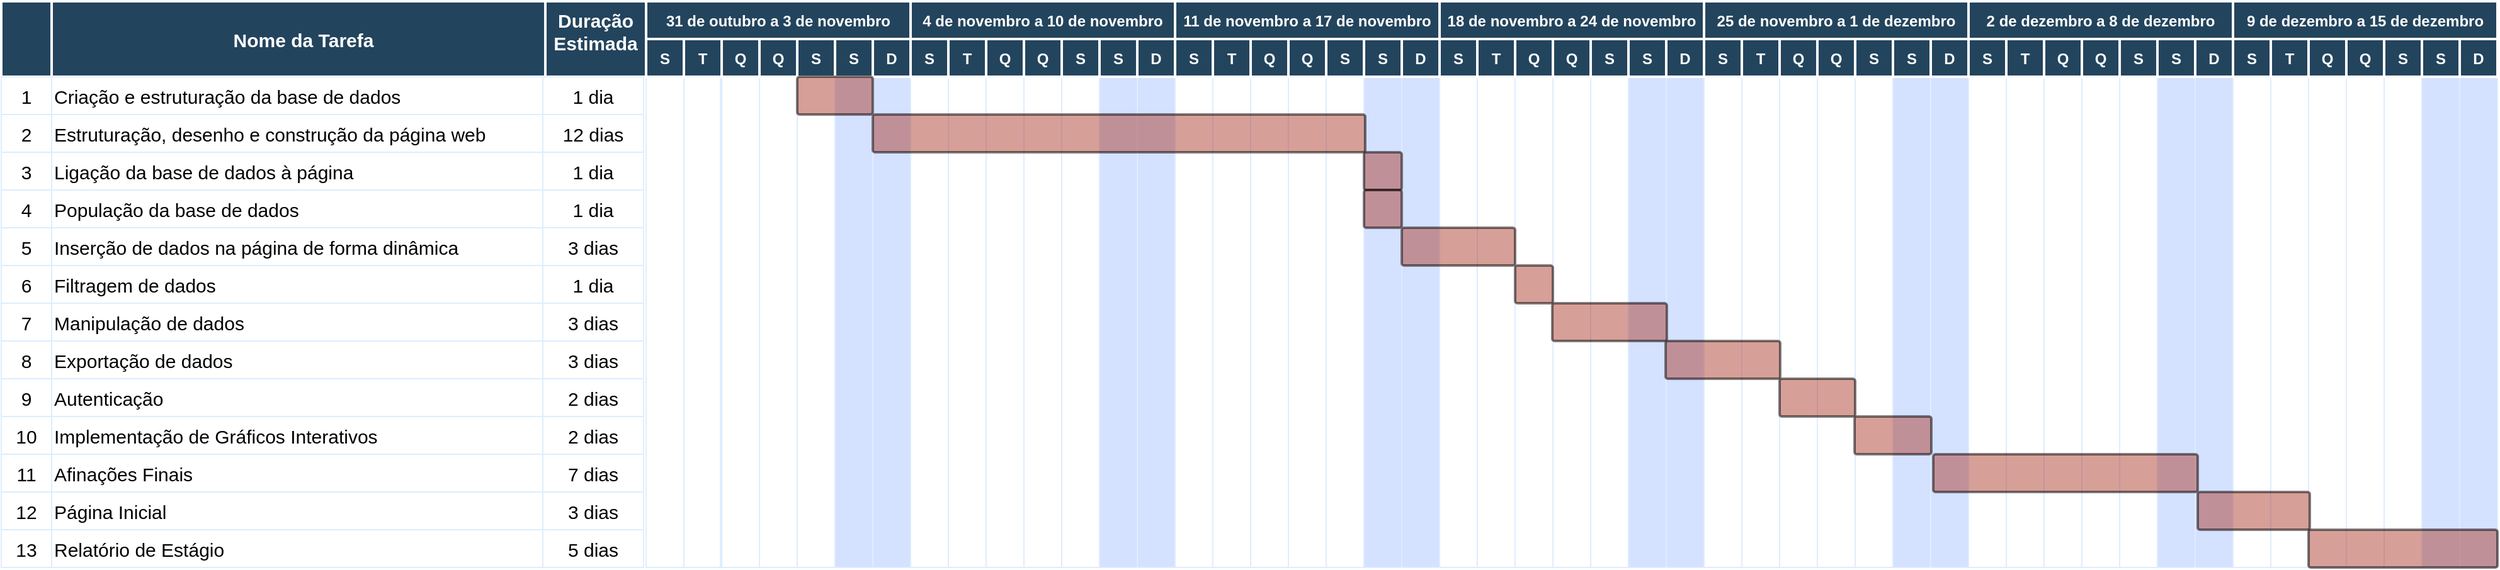 <mxfile version="12.1.9" type="google" pages="2"><diagram name="Page-1" id="8378b5f6-a2b2-b727-a746-972ab9d02e00"><mxGraphModel dx="1408" dy="748" grid="1" gridSize="10" guides="1" tooltips="1" connect="0" arrows="1" fold="1" page="1" pageScale="1.5" pageWidth="1169" pageHeight="827" background="#ffffff" math="0" shadow="0"><root><mxCell id="0"/><mxCell id="1" parent="0"/><mxCell id="75" value="Ligação da base de dados à página" style="align=left;strokeColor=#DEEDFF;fontSize=15;" parent="1" vertex="1"><mxGeometry x="50.0" y="130.0" width="390" height="30" as="geometry"/></mxCell><mxCell id="80" value="Inserção de dados na página de forma dinâmica" style="align=left;strokeColor=#DEEDFF;fontSize=15;" parent="1" vertex="1"><mxGeometry x="50" y="190.0" width="390" height="30" as="geometry"/></mxCell><mxCell id="85" value="Filtragem de dados" style="align=left;strokeColor=#DEEDFF;fontSize=15;" parent="1" vertex="1"><mxGeometry x="50.0" y="220.0" width="390" height="30" as="geometry"/></mxCell><mxCell id="90" value="Manipulação de dados" style="align=left;strokeColor=#DEEDFF;fontSize=15;" parent="1" vertex="1"><mxGeometry x="50.0" y="250.0" width="390" height="30" as="geometry"/></mxCell><mxCell id="95" value="Exportação de dados" style="align=left;strokeColor=#DEEDFF;fontSize=15;" parent="1" vertex="1"><mxGeometry x="50.0" y="280.0" width="390" height="30" as="geometry"/></mxCell><mxCell id="100" value="Autenticação" style="align=left;strokeColor=#DEEDFF;fontSize=15;" parent="1" vertex="1"><mxGeometry x="50" y="310" width="390" height="30" as="geometry"/></mxCell><mxCell id="120" value="Afinações Finais" style="align=left;strokeColor=#DEEDFF;fontSize=15;" parent="1" vertex="1"><mxGeometry x="50" y="370" width="390" height="30" as="geometry"/></mxCell><mxCell id="2" value="Nome da Tarefa" style="fillColor=#23445D;strokeColor=#FFFFFF;strokeWidth=2;fontColor=#FFFFFF;fontStyle=1;fontSize=15;" parent="1" vertex="1"><mxGeometry x="45" y="10" width="410" height="60" as="geometry"/></mxCell><mxCell id="3" value="" style="fillColor=#23445D;strokeColor=#FFFFFF;strokeWidth=2;fontColor=#FFFFFF;fontStyle=1;fontSize=15;" parent="1" vertex="1"><mxGeometry x="10" y="10" width="40" height="60" as="geometry"/></mxCell><mxCell id="12" value="Duração&#10;Estimada&#10;&#10;" style="fillColor=#23445D;strokeColor=#FFFFFF;strokeWidth=2;fontColor=#FFFFFF;fontStyle=1;fontSize=15;verticalAlign=top;align=center;" parent="1" vertex="1"><mxGeometry x="442" y="10" width="80" height="60" as="geometry"/></mxCell><mxCell id="tylF9sS5_FTMOnde0Z_U-495" value="1 dia" style="strokeColor=#DEEDFF;fillColor=#FFFFFF;fontSize=15;" parent="1" vertex="1"><mxGeometry x="440" y="70.0" width="80" height="30" as="geometry"/></mxCell><mxCell id="tylF9sS5_FTMOnde0Z_U-501" value="12 dias" style="strokeColor=#DEEDFF;fillColor=#FFFFFF;fontSize=15;" parent="1" vertex="1"><mxGeometry x="440.0" y="100.0" width="80.0" height="30" as="geometry"/></mxCell><mxCell id="tylF9sS5_FTMOnde0Z_U-506" value="Implementação de Gráficos Interativos" style="align=left;strokeColor=#DEEDFF;fillColor=#FFFFFF;fontSize=15;" parent="1" vertex="1"><mxGeometry x="50.0" y="340.0" width="390" height="30" as="geometry"/></mxCell><mxCell id="tylF9sS5_FTMOnde0Z_U-586" value="3" style="strokeColor=#DEEDFF;fontSize=15;" parent="1" vertex="1"><mxGeometry x="10.0" y="130.0" width="40" height="30" as="geometry"/></mxCell><mxCell id="tylF9sS5_FTMOnde0Z_U-587" value="5" style="strokeColor=#DEEDFF;fontSize=15;" parent="1" vertex="1"><mxGeometry x="10" y="190.0" width="40" height="30" as="geometry"/></mxCell><mxCell id="tylF9sS5_FTMOnde0Z_U-588" value="6" style="strokeColor=#DEEDFF;fontSize=15;" parent="1" vertex="1"><mxGeometry x="10.0" y="220.0" width="40" height="30" as="geometry"/></mxCell><mxCell id="tylF9sS5_FTMOnde0Z_U-589" value="7" style="strokeColor=#DEEDFF;fontSize=15;" parent="1" vertex="1"><mxGeometry x="10.0" y="250.0" width="40" height="30" as="geometry"/></mxCell><mxCell id="tylF9sS5_FTMOnde0Z_U-590" value="8" style="strokeColor=#DEEDFF;fontSize=15;" parent="1" vertex="1"><mxGeometry x="10.0" y="280.0" width="40" height="30" as="geometry"/></mxCell><mxCell id="tylF9sS5_FTMOnde0Z_U-591" value="9" style="strokeColor=#DEEDFF;fontSize=15;" parent="1" vertex="1"><mxGeometry x="10.0" y="310.0" width="40" height="30" as="geometry"/></mxCell><mxCell id="tylF9sS5_FTMOnde0Z_U-592" value="11" style="strokeColor=#DEEDFF;fontSize=15;" parent="1" vertex="1"><mxGeometry x="10.0" y="370.0" width="40" height="30" as="geometry"/></mxCell><mxCell id="tylF9sS5_FTMOnde0Z_U-593" value="12" style="strokeColor=#DEEDFF;fontSize=15;" parent="1" vertex="1"><mxGeometry x="10.0" y="400.0" width="40" height="30" as="geometry"/></mxCell><mxCell id="tylF9sS5_FTMOnde0Z_U-594" value="13" style="strokeColor=#DEEDFF;fontSize=15;" parent="1" vertex="1"><mxGeometry x="10" y="430.0" width="40" height="30" as="geometry"/></mxCell><mxCell id="tylF9sS5_FTMOnde0Z_U-596" value="1" style="strokeColor=#DEEDFF;fillColor=#FFFFFF;fontSize=15;" parent="1" vertex="1"><mxGeometry x="10.0" y="70.0" width="40" height="30" as="geometry"/></mxCell><mxCell id="tylF9sS5_FTMOnde0Z_U-597" value="2" style="strokeColor=#DEEDFF;fillColor=#FFFFFF;fontSize=15;" parent="1" vertex="1"><mxGeometry x="10.0" y="100.0" width="40" height="30" as="geometry"/></mxCell><mxCell id="tylF9sS5_FTMOnde0Z_U-598" value="10" style="strokeColor=#DEEDFF;fillColor=#FFFFFF;fontSize=15;" parent="1" vertex="1"><mxGeometry x="10.0" y="340.0" width="40" height="30" as="geometry"/></mxCell><mxCell id="tylF9sS5_FTMOnde0Z_U-680" value="Criação e estruturação da base de dados" style="align=left;strokeColor=#DEEDFF;fontSize=15;" parent="1" vertex="1"><mxGeometry x="50.0" y="70.0" width="390" height="30" as="geometry"/></mxCell><mxCell id="tylF9sS5_FTMOnde0Z_U-681" value="Estruturação, desenho e construção da página web" style="align=left;strokeColor=#DEEDFF;fontSize=15;" parent="1" vertex="1"><mxGeometry x="50" y="100.0" width="390" height="30" as="geometry"/></mxCell><mxCell id="tylF9sS5_FTMOnde0Z_U-682" value="3 dias" style="strokeColor=#DEEDFF;fillColor=#FFFFFF;fontSize=15;" parent="1" vertex="1"><mxGeometry x="440" y="190.0" width="80" height="30" as="geometry"/></mxCell><mxCell id="tylF9sS5_FTMOnde0Z_U-683" value="1 dia" style="strokeColor=#DEEDFF;fillColor=#FFFFFF;fontSize=15;" parent="1" vertex="1"><mxGeometry x="440.0" y="130.0" width="80.0" height="30" as="geometry"/></mxCell><mxCell id="tylF9sS5_FTMOnde0Z_U-684" value="1 dia" style="strokeColor=#DEEDFF;fillColor=#FFFFFF;fontSize=15;" parent="1" vertex="1"><mxGeometry x="440" y="220.0" width="80" height="30" as="geometry"/></mxCell><mxCell id="tylF9sS5_FTMOnde0Z_U-685" value="3 dias" style="strokeColor=#DEEDFF;fillColor=#FFFFFF;fontSize=15;" parent="1" vertex="1"><mxGeometry x="440.0" y="250.0" width="80.0" height="30" as="geometry"/></mxCell><mxCell id="tylF9sS5_FTMOnde0Z_U-686" value="2 dias" style="strokeColor=#DEEDFF;fillColor=#FFFFFF;fontSize=15;" parent="1" vertex="1"><mxGeometry x="440" y="310.0" width="80" height="30" as="geometry"/></mxCell><mxCell id="tylF9sS5_FTMOnde0Z_U-687" value="3 dias" style="strokeColor=#DEEDFF;fillColor=#FFFFFF;fontSize=15;" parent="1" vertex="1"><mxGeometry x="440.0" y="280.0" width="80.0" height="30" as="geometry"/></mxCell><mxCell id="tylF9sS5_FTMOnde0Z_U-688" value="2 dias" style="strokeColor=#DEEDFF;fillColor=#FFFFFF;fontSize=15;" parent="1" vertex="1"><mxGeometry x="440" y="340.0" width="80" height="30" as="geometry"/></mxCell><mxCell id="tylF9sS5_FTMOnde0Z_U-690" value="7 dias" style="strokeColor=#DEEDFF;fillColor=#FFFFFF;fontSize=15;" parent="1" vertex="1"><mxGeometry x="440" y="370.0" width="80" height="30" as="geometry"/></mxCell><mxCell id="tylF9sS5_FTMOnde0Z_U-732" value="" style="strokeColor=#DEEDFF" parent="1" vertex="1"><mxGeometry x="1392.0" y="70.0" width="30" height="390" as="geometry"/></mxCell><mxCell id="tylF9sS5_FTMOnde0Z_U-733" value="" style="strokeColor=#DEEDFF" parent="1" vertex="1"><mxGeometry x="1422.0" y="70.0" width="30" height="390" as="geometry"/></mxCell><mxCell id="tylF9sS5_FTMOnde0Z_U-734" value="" style="strokeColor=#DEEDFF" parent="1" vertex="1"><mxGeometry x="1452.0" y="70.0" width="30" height="390" as="geometry"/></mxCell><mxCell id="tylF9sS5_FTMOnde0Z_U-735" value="" style="strokeColor=#DEEDFF" parent="1" vertex="1"><mxGeometry x="1482.0" y="70.0" width="30" height="390" as="geometry"/></mxCell><mxCell id="tylF9sS5_FTMOnde0Z_U-736" value="" style="strokeColor=#DEEDFF;fillColor=#D4E1FF" parent="1" vertex="1"><mxGeometry x="1512.0" y="70.0" width="30" height="390" as="geometry"/></mxCell><mxCell id="tylF9sS5_FTMOnde0Z_U-737" value="T" style="fillColor=#23445D;strokeColor=#FFFFFF;strokeWidth=2;fontColor=#FFFFFF;fontStyle=1" parent="1" vertex="1"><mxGeometry x="1392" y="40" width="30" height="30" as="geometry"/></mxCell><mxCell id="tylF9sS5_FTMOnde0Z_U-738" value="Q" style="fillColor=#23445D;strokeColor=#FFFFFF;strokeWidth=2;fontColor=#FFFFFF;fontStyle=1" parent="1" vertex="1"><mxGeometry x="1452.0" y="40.0" width="30" height="30" as="geometry"/></mxCell><mxCell id="tylF9sS5_FTMOnde0Z_U-739" value="S" style="fillColor=#23445D;strokeColor=#FFFFFF;strokeWidth=2;fontColor=#FFFFFF;fontStyle=1" parent="1" vertex="1"><mxGeometry x="1482.0" y="40.0" width="30" height="30" as="geometry"/></mxCell><mxCell id="tylF9sS5_FTMOnde0Z_U-740" value="S" style="fillColor=#23445D;strokeColor=#FFFFFF;strokeWidth=2;fontColor=#FFFFFF;fontStyle=1" parent="1" vertex="1"><mxGeometry x="1512.0" y="40.0" width="30" height="30" as="geometry"/></mxCell><mxCell id="tylF9sS5_FTMOnde0Z_U-741" value="25 de novembro a 1 de dezembro" style="fillColor=#23445D;strokeColor=#FFFFFF;strokeWidth=2;fontColor=#FFFFFF;fontStyle=1" parent="1" vertex="1"><mxGeometry x="1362" y="10" width="210" height="30" as="geometry"/></mxCell><mxCell id="tylF9sS5_FTMOnde0Z_U-742" value="" style="strokeColor=#DEEDFF" parent="1" vertex="1"><mxGeometry x="1362" y="70" width="30" height="390" as="geometry"/></mxCell><mxCell id="tylF9sS5_FTMOnde0Z_U-743" value="S" style="fillColor=#23445D;strokeColor=#FFFFFF;strokeWidth=2;fontColor=#FFFFFF;fontStyle=1" parent="1" vertex="1"><mxGeometry x="1362" y="40" width="30" height="30" as="geometry"/></mxCell><mxCell id="tylF9sS5_FTMOnde0Z_U-744" value="Q" style="fillColor=#23445D;strokeColor=#FFFFFF;strokeWidth=2;fontColor=#FFFFFF;fontStyle=1" parent="1" vertex="1"><mxGeometry x="1422.0" y="40.0" width="30" height="30" as="geometry"/></mxCell><mxCell id="tylF9sS5_FTMOnde0Z_U-745" value="" style="strokeColor=#DEEDFF;fillColor=#D4E1FF" parent="1" vertex="1"><mxGeometry x="1542.0" y="70.0" width="30" height="390" as="geometry"/></mxCell><mxCell id="tylF9sS5_FTMOnde0Z_U-746" value="D" style="fillColor=#23445D;strokeColor=#FFFFFF;strokeWidth=2;fontColor=#FFFFFF;fontStyle=1" parent="1" vertex="1"><mxGeometry x="1542.0" y="40.0" width="30" height="30" as="geometry"/></mxCell><mxCell id="tylF9sS5_FTMOnde0Z_U-747" value="" style="strokeColor=#DEEDFF" parent="1" vertex="1"><mxGeometry x="1602.0" y="70.0" width="30" height="390" as="geometry"/></mxCell><mxCell id="tylF9sS5_FTMOnde0Z_U-748" value="" style="strokeColor=#DEEDFF" parent="1" vertex="1"><mxGeometry x="1632.0" y="70.0" width="30" height="390" as="geometry"/></mxCell><mxCell id="tylF9sS5_FTMOnde0Z_U-749" value="" style="strokeColor=#DEEDFF" parent="1" vertex="1"><mxGeometry x="1662.0" y="70.0" width="30" height="390" as="geometry"/></mxCell><mxCell id="tylF9sS5_FTMOnde0Z_U-750" value="" style="strokeColor=#DEEDFF" parent="1" vertex="1"><mxGeometry x="1692.0" y="70.0" width="30" height="390" as="geometry"/></mxCell><mxCell id="tylF9sS5_FTMOnde0Z_U-751" value="" style="strokeColor=#DEEDFF;fillColor=#D4E1FF" parent="1" vertex="1"><mxGeometry x="1722.0" y="70.0" width="30" height="390" as="geometry"/></mxCell><mxCell id="tylF9sS5_FTMOnde0Z_U-752" value="T" style="fillColor=#23445D;strokeColor=#FFFFFF;strokeWidth=2;fontColor=#FFFFFF;fontStyle=1" parent="1" vertex="1"><mxGeometry x="1602" y="40" width="30" height="30" as="geometry"/></mxCell><mxCell id="tylF9sS5_FTMOnde0Z_U-753" value="Q" style="fillColor=#23445D;strokeColor=#FFFFFF;strokeWidth=2;fontColor=#FFFFFF;fontStyle=1" parent="1" vertex="1"><mxGeometry x="1662.0" y="40.0" width="30" height="30" as="geometry"/></mxCell><mxCell id="tylF9sS5_FTMOnde0Z_U-754" value="S" style="fillColor=#23445D;strokeColor=#FFFFFF;strokeWidth=2;fontColor=#FFFFFF;fontStyle=1" parent="1" vertex="1"><mxGeometry x="1692.0" y="40.0" width="30" height="30" as="geometry"/></mxCell><mxCell id="tylF9sS5_FTMOnde0Z_U-755" value="S" style="fillColor=#23445D;strokeColor=#FFFFFF;strokeWidth=2;fontColor=#FFFFFF;fontStyle=1" parent="1" vertex="1"><mxGeometry x="1722.0" y="40.0" width="30" height="30" as="geometry"/></mxCell><mxCell id="tylF9sS5_FTMOnde0Z_U-756" value="2 de dezembro a 8 de dezembro" style="fillColor=#23445D;strokeColor=#FFFFFF;strokeWidth=2;fontColor=#FFFFFF;fontStyle=1" parent="1" vertex="1"><mxGeometry x="1572" y="10" width="210" height="30" as="geometry"/></mxCell><mxCell id="tylF9sS5_FTMOnde0Z_U-757" value="" style="strokeColor=#DEEDFF" parent="1" vertex="1"><mxGeometry x="1572" y="70" width="30" height="390" as="geometry"/></mxCell><mxCell id="tylF9sS5_FTMOnde0Z_U-758" value="S" style="fillColor=#23445D;strokeColor=#FFFFFF;strokeWidth=2;fontColor=#FFFFFF;fontStyle=1" parent="1" vertex="1"><mxGeometry x="1572" y="40" width="30" height="30" as="geometry"/></mxCell><mxCell id="tylF9sS5_FTMOnde0Z_U-759" value="Q" style="fillColor=#23445D;strokeColor=#FFFFFF;strokeWidth=2;fontColor=#FFFFFF;fontStyle=1" parent="1" vertex="1"><mxGeometry x="1632.0" y="40.0" width="30" height="30" as="geometry"/></mxCell><mxCell id="tylF9sS5_FTMOnde0Z_U-760" value="" style="strokeColor=#DEEDFF;fillColor=#D4E1FF" parent="1" vertex="1"><mxGeometry x="1752.0" y="70.0" width="30" height="390" as="geometry"/></mxCell><mxCell id="tylF9sS5_FTMOnde0Z_U-761" value="D" style="fillColor=#23445D;strokeColor=#FFFFFF;strokeWidth=2;fontColor=#FFFFFF;fontStyle=1" parent="1" vertex="1"><mxGeometry x="1752.0" y="40.0" width="30" height="30" as="geometry"/></mxCell><mxCell id="tylF9sS5_FTMOnde0Z_U-762" value="" style="strokeColor=#DEEDFF" parent="1" vertex="1"><mxGeometry x="1812.0" y="70.0" width="30" height="390" as="geometry"/></mxCell><mxCell id="tylF9sS5_FTMOnde0Z_U-763" value="" style="strokeColor=#DEEDFF" parent="1" vertex="1"><mxGeometry x="1842.0" y="70.0" width="30" height="390" as="geometry"/></mxCell><mxCell id="tylF9sS5_FTMOnde0Z_U-764" value="" style="strokeColor=#DEEDFF" parent="1" vertex="1"><mxGeometry x="1872.0" y="70.0" width="30" height="390" as="geometry"/></mxCell><mxCell id="tylF9sS5_FTMOnde0Z_U-765" value="" style="strokeColor=#DEEDFF" parent="1" vertex="1"><mxGeometry x="1902.0" y="70.0" width="30" height="390" as="geometry"/></mxCell><mxCell id="tylF9sS5_FTMOnde0Z_U-766" value="" style="strokeColor=#DEEDFF;fillColor=#D4E1FF" parent="1" vertex="1"><mxGeometry x="1932.0" y="70.0" width="30" height="390" as="geometry"/></mxCell><mxCell id="tylF9sS5_FTMOnde0Z_U-767" value="T" style="fillColor=#23445D;strokeColor=#FFFFFF;strokeWidth=2;fontColor=#FFFFFF;fontStyle=1" parent="1" vertex="1"><mxGeometry x="1812" y="40" width="30" height="30" as="geometry"/></mxCell><mxCell id="tylF9sS5_FTMOnde0Z_U-768" value="Q" style="fillColor=#23445D;strokeColor=#FFFFFF;strokeWidth=2;fontColor=#FFFFFF;fontStyle=1" parent="1" vertex="1"><mxGeometry x="1872.0" y="40.0" width="30" height="30" as="geometry"/></mxCell><mxCell id="tylF9sS5_FTMOnde0Z_U-769" value="S" style="fillColor=#23445D;strokeColor=#FFFFFF;strokeWidth=2;fontColor=#FFFFFF;fontStyle=1" parent="1" vertex="1"><mxGeometry x="1902.0" y="40.0" width="30" height="30" as="geometry"/></mxCell><mxCell id="tylF9sS5_FTMOnde0Z_U-770" value="S" style="fillColor=#23445D;strokeColor=#FFFFFF;strokeWidth=2;fontColor=#FFFFFF;fontStyle=1" parent="1" vertex="1"><mxGeometry x="1932.0" y="40.0" width="30" height="30" as="geometry"/></mxCell><mxCell id="tylF9sS5_FTMOnde0Z_U-771" value="9 de dezembro a 15 de dezembro" style="fillColor=#23445D;strokeColor=#FFFFFF;strokeWidth=2;fontColor=#FFFFFF;fontStyle=1" parent="1" vertex="1"><mxGeometry x="1782" y="10" width="210" height="30" as="geometry"/></mxCell><mxCell id="tylF9sS5_FTMOnde0Z_U-772" value="" style="strokeColor=#DEEDFF" parent="1" vertex="1"><mxGeometry x="1782" y="70" width="30" height="390" as="geometry"/></mxCell><mxCell id="tylF9sS5_FTMOnde0Z_U-773" value="S" style="fillColor=#23445D;strokeColor=#FFFFFF;strokeWidth=2;fontColor=#FFFFFF;fontStyle=1" parent="1" vertex="1"><mxGeometry x="1782" y="40" width="30" height="30" as="geometry"/></mxCell><mxCell id="tylF9sS5_FTMOnde0Z_U-774" value="Q" style="fillColor=#23445D;strokeColor=#FFFFFF;strokeWidth=2;fontColor=#FFFFFF;fontStyle=1" parent="1" vertex="1"><mxGeometry x="1842.0" y="40.0" width="30" height="30" as="geometry"/></mxCell><mxCell id="tylF9sS5_FTMOnde0Z_U-775" value="" style="strokeColor=#DEEDFF;fillColor=#D4E1FF" parent="1" vertex="1"><mxGeometry x="1962.0" y="70.0" width="30" height="390" as="geometry"/></mxCell><mxCell id="tylF9sS5_FTMOnde0Z_U-776" value="D" style="fillColor=#23445D;strokeColor=#FFFFFF;strokeWidth=2;fontColor=#FFFFFF;fontStyle=1" parent="1" vertex="1"><mxGeometry x="1962.0" y="40.0" width="30" height="30" as="geometry"/></mxCell><mxCell id="tylF9sS5_FTMOnde0Z_U-792" value="" style="strokeColor=#DEEDFF" parent="1" vertex="1"><mxGeometry x="1182.0" y="70.0" width="30" height="390" as="geometry"/></mxCell><mxCell id="tylF9sS5_FTMOnde0Z_U-793" value="" style="strokeColor=#DEEDFF" parent="1" vertex="1"><mxGeometry x="1212.0" y="70.0" width="30" height="390" as="geometry"/></mxCell><mxCell id="tylF9sS5_FTMOnde0Z_U-794" value="" style="strokeColor=#DEEDFF" parent="1" vertex="1"><mxGeometry x="1242.0" y="70.0" width="30" height="390" as="geometry"/></mxCell><mxCell id="tylF9sS5_FTMOnde0Z_U-795" value="" style="strokeColor=#DEEDFF" parent="1" vertex="1"><mxGeometry x="1272.0" y="70.0" width="30" height="390" as="geometry"/></mxCell><mxCell id="tylF9sS5_FTMOnde0Z_U-796" value="" style="strokeColor=#DEEDFF;fillColor=#D4E1FF" parent="1" vertex="1"><mxGeometry x="1302.0" y="70.0" width="30" height="390" as="geometry"/></mxCell><mxCell id="tylF9sS5_FTMOnde0Z_U-797" value="T" style="fillColor=#23445D;strokeColor=#FFFFFF;strokeWidth=2;fontColor=#FFFFFF;fontStyle=1" parent="1" vertex="1"><mxGeometry x="1182" y="40" width="30" height="30" as="geometry"/></mxCell><mxCell id="tylF9sS5_FTMOnde0Z_U-798" value="Q" style="fillColor=#23445D;strokeColor=#FFFFFF;strokeWidth=2;fontColor=#FFFFFF;fontStyle=1" parent="1" vertex="1"><mxGeometry x="1242.0" y="40.0" width="30" height="30" as="geometry"/></mxCell><mxCell id="tylF9sS5_FTMOnde0Z_U-799" value="S" style="fillColor=#23445D;strokeColor=#FFFFFF;strokeWidth=2;fontColor=#FFFFFF;fontStyle=1" parent="1" vertex="1"><mxGeometry x="1272.0" y="40.0" width="30" height="30" as="geometry"/></mxCell><mxCell id="tylF9sS5_FTMOnde0Z_U-800" value="S" style="fillColor=#23445D;strokeColor=#FFFFFF;strokeWidth=2;fontColor=#FFFFFF;fontStyle=1" parent="1" vertex="1"><mxGeometry x="1302.0" y="40.0" width="30" height="30" as="geometry"/></mxCell><mxCell id="tylF9sS5_FTMOnde0Z_U-801" value="18 de novembro a 24 de novembro" style="fillColor=#23445D;strokeColor=#FFFFFF;strokeWidth=2;fontColor=#FFFFFF;fontStyle=1" parent="1" vertex="1"><mxGeometry x="1152" y="10" width="210" height="30" as="geometry"/></mxCell><mxCell id="tylF9sS5_FTMOnde0Z_U-802" value="" style="strokeColor=#DEEDFF" parent="1" vertex="1"><mxGeometry x="1152" y="70" width="30" height="390" as="geometry"/></mxCell><mxCell id="tylF9sS5_FTMOnde0Z_U-803" value="S" style="fillColor=#23445D;strokeColor=#FFFFFF;strokeWidth=2;fontColor=#FFFFFF;fontStyle=1" parent="1" vertex="1"><mxGeometry x="1152" y="40" width="30" height="30" as="geometry"/></mxCell><mxCell id="tylF9sS5_FTMOnde0Z_U-804" value="Q" style="fillColor=#23445D;strokeColor=#FFFFFF;strokeWidth=2;fontColor=#FFFFFF;fontStyle=1" parent="1" vertex="1"><mxGeometry x="1212.0" y="40.0" width="30" height="30" as="geometry"/></mxCell><mxCell id="tylF9sS5_FTMOnde0Z_U-805" value="" style="strokeColor=#DEEDFF;fillColor=#D4E1FF" parent="1" vertex="1"><mxGeometry x="1332.0" y="70.0" width="30" height="390" as="geometry"/></mxCell><mxCell id="tylF9sS5_FTMOnde0Z_U-806" value="D" style="fillColor=#23445D;strokeColor=#FFFFFF;strokeWidth=2;fontColor=#FFFFFF;fontStyle=1" parent="1" vertex="1"><mxGeometry x="1332.0" y="40.0" width="30" height="30" as="geometry"/></mxCell><mxCell id="tylF9sS5_FTMOnde0Z_U-807" value="" style="strokeColor=#DEEDFF" parent="1" vertex="1"><mxGeometry x="972.0" y="70.0" width="30" height="390" as="geometry"/></mxCell><mxCell id="tylF9sS5_FTMOnde0Z_U-808" value="" style="strokeColor=#DEEDFF" parent="1" vertex="1"><mxGeometry x="1002.0" y="70.0" width="30" height="390" as="geometry"/></mxCell><mxCell id="tylF9sS5_FTMOnde0Z_U-809" value="" style="strokeColor=#DEEDFF" parent="1" vertex="1"><mxGeometry x="1032.0" y="70.0" width="30" height="390" as="geometry"/></mxCell><mxCell id="tylF9sS5_FTMOnde0Z_U-810" value="" style="strokeColor=#DEEDFF" parent="1" vertex="1"><mxGeometry x="1062.0" y="70.0" width="30" height="390" as="geometry"/></mxCell><mxCell id="tylF9sS5_FTMOnde0Z_U-811" value="" style="strokeColor=#DEEDFF;fillColor=#D4E1FF" parent="1" vertex="1"><mxGeometry x="1092.0" y="70.0" width="30" height="390" as="geometry"/></mxCell><mxCell id="tylF9sS5_FTMOnde0Z_U-812" value="T" style="fillColor=#23445D;strokeColor=#FFFFFF;strokeWidth=2;fontColor=#FFFFFF;fontStyle=1" parent="1" vertex="1"><mxGeometry x="972" y="40" width="30" height="30" as="geometry"/></mxCell><mxCell id="tylF9sS5_FTMOnde0Z_U-813" value="Q" style="fillColor=#23445D;strokeColor=#FFFFFF;strokeWidth=2;fontColor=#FFFFFF;fontStyle=1" parent="1" vertex="1"><mxGeometry x="1032.0" y="40.0" width="30" height="30" as="geometry"/></mxCell><mxCell id="tylF9sS5_FTMOnde0Z_U-814" value="S" style="fillColor=#23445D;strokeColor=#FFFFFF;strokeWidth=2;fontColor=#FFFFFF;fontStyle=1" parent="1" vertex="1"><mxGeometry x="1062.0" y="40.0" width="30" height="30" as="geometry"/></mxCell><mxCell id="tylF9sS5_FTMOnde0Z_U-815" value="S" style="fillColor=#23445D;strokeColor=#FFFFFF;strokeWidth=2;fontColor=#FFFFFF;fontStyle=1" parent="1" vertex="1"><mxGeometry x="1092.0" y="40.0" width="30" height="30" as="geometry"/></mxCell><mxCell id="tylF9sS5_FTMOnde0Z_U-816" value="11 de novembro a 17 de novembro" style="fillColor=#23445D;strokeColor=#FFFFFF;strokeWidth=2;fontColor=#FFFFFF;fontStyle=1" parent="1" vertex="1"><mxGeometry x="942" y="10" width="210" height="30" as="geometry"/></mxCell><mxCell id="tylF9sS5_FTMOnde0Z_U-817" value="" style="strokeColor=#DEEDFF" parent="1" vertex="1"><mxGeometry x="942" y="70" width="30" height="390" as="geometry"/></mxCell><mxCell id="tylF9sS5_FTMOnde0Z_U-818" value="S" style="fillColor=#23445D;strokeColor=#FFFFFF;strokeWidth=2;fontColor=#FFFFFF;fontStyle=1" parent="1" vertex="1"><mxGeometry x="942" y="40" width="30" height="30" as="geometry"/></mxCell><mxCell id="tylF9sS5_FTMOnde0Z_U-819" value="Q" style="fillColor=#23445D;strokeColor=#FFFFFF;strokeWidth=2;fontColor=#FFFFFF;fontStyle=1" parent="1" vertex="1"><mxGeometry x="1002.0" y="40.0" width="30" height="30" as="geometry"/></mxCell><mxCell id="tylF9sS5_FTMOnde0Z_U-820" value="" style="strokeColor=#DEEDFF;fillColor=#D4E1FF" parent="1" vertex="1"><mxGeometry x="1122.0" y="70.0" width="30" height="390" as="geometry"/></mxCell><mxCell id="tylF9sS5_FTMOnde0Z_U-821" value="D" style="fillColor=#23445D;strokeColor=#FFFFFF;strokeWidth=2;fontColor=#FFFFFF;fontStyle=1" parent="1" vertex="1"><mxGeometry x="1122.0" y="40.0" width="30" height="30" as="geometry"/></mxCell><mxCell id="tylF9sS5_FTMOnde0Z_U-822" value="" style="strokeColor=#DEEDFF" parent="1" vertex="1"><mxGeometry x="762.0" y="70.0" width="30" height="390" as="geometry"/></mxCell><mxCell id="tylF9sS5_FTMOnde0Z_U-823" value="" style="strokeColor=#DEEDFF" parent="1" vertex="1"><mxGeometry x="792.0" y="70.0" width="30" height="390" as="geometry"/></mxCell><mxCell id="tylF9sS5_FTMOnde0Z_U-824" value="" style="strokeColor=#DEEDFF" parent="1" vertex="1"><mxGeometry x="822.0" y="70.0" width="30" height="390" as="geometry"/></mxCell><mxCell id="tylF9sS5_FTMOnde0Z_U-825" value="" style="strokeColor=#DEEDFF" parent="1" vertex="1"><mxGeometry x="852.0" y="70.0" width="30" height="390" as="geometry"/></mxCell><mxCell id="tylF9sS5_FTMOnde0Z_U-826" value="" style="strokeColor=#DEEDFF;fillColor=#D4E1FF" parent="1" vertex="1"><mxGeometry x="882.0" y="70.0" width="30" height="390" as="geometry"/></mxCell><mxCell id="tylF9sS5_FTMOnde0Z_U-827" value="T" style="fillColor=#23445D;strokeColor=#FFFFFF;strokeWidth=2;fontColor=#FFFFFF;fontStyle=1" parent="1" vertex="1"><mxGeometry x="762" y="40" width="30" height="30" as="geometry"/></mxCell><mxCell id="tylF9sS5_FTMOnde0Z_U-828" value="Q" style="fillColor=#23445D;strokeColor=#FFFFFF;strokeWidth=2;fontColor=#FFFFFF;fontStyle=1" parent="1" vertex="1"><mxGeometry x="822.0" y="40.0" width="30" height="30" as="geometry"/></mxCell><mxCell id="tylF9sS5_FTMOnde0Z_U-829" value="S" style="fillColor=#23445D;strokeColor=#FFFFFF;strokeWidth=2;fontColor=#FFFFFF;fontStyle=1" parent="1" vertex="1"><mxGeometry x="852.0" y="40.0" width="30" height="30" as="geometry"/></mxCell><mxCell id="tylF9sS5_FTMOnde0Z_U-830" value="S" style="fillColor=#23445D;strokeColor=#FFFFFF;strokeWidth=2;fontColor=#FFFFFF;fontStyle=1" parent="1" vertex="1"><mxGeometry x="882.0" y="40.0" width="30" height="30" as="geometry"/></mxCell><mxCell id="tylF9sS5_FTMOnde0Z_U-831" value="4 de novembro a 10 de novembro" style="fillColor=#23445D;strokeColor=#FFFFFF;strokeWidth=2;fontColor=#FFFFFF;fontStyle=1" parent="1" vertex="1"><mxGeometry x="732" y="10" width="210" height="30" as="geometry"/></mxCell><mxCell id="tylF9sS5_FTMOnde0Z_U-832" value="" style="strokeColor=#DEEDFF" parent="1" vertex="1"><mxGeometry x="732" y="70" width="30" height="390" as="geometry"/></mxCell><mxCell id="tylF9sS5_FTMOnde0Z_U-833" value="S" style="fillColor=#23445D;strokeColor=#FFFFFF;strokeWidth=2;fontColor=#FFFFFF;fontStyle=1" parent="1" vertex="1"><mxGeometry x="732" y="40" width="30" height="30" as="geometry"/></mxCell><mxCell id="tylF9sS5_FTMOnde0Z_U-834" value="Q" style="fillColor=#23445D;strokeColor=#FFFFFF;strokeWidth=2;fontColor=#FFFFFF;fontStyle=1" parent="1" vertex="1"><mxGeometry x="792.0" y="40.0" width="30" height="30" as="geometry"/></mxCell><mxCell id="tylF9sS5_FTMOnde0Z_U-835" value="" style="strokeColor=#DEEDFF;fillColor=#D4E1FF" parent="1" vertex="1"><mxGeometry x="912.0" y="70.0" width="30" height="390" as="geometry"/></mxCell><mxCell id="tylF9sS5_FTMOnde0Z_U-836" value="D" style="fillColor=#23445D;strokeColor=#FFFFFF;strokeWidth=2;fontColor=#FFFFFF;fontStyle=1" parent="1" vertex="1"><mxGeometry x="912.0" y="40.0" width="30" height="30" as="geometry"/></mxCell><mxCell id="tylF9sS5_FTMOnde0Z_U-837" value="" style="strokeColor=#DEEDFF" parent="1" vertex="1"><mxGeometry x="551.0" y="70.0" width="30" height="390" as="geometry"/></mxCell><mxCell id="tylF9sS5_FTMOnde0Z_U-838" value="" style="strokeColor=#DEEDFF" parent="1" vertex="1"><mxGeometry x="582" y="70" width="30" height="390" as="geometry"/></mxCell><mxCell id="tylF9sS5_FTMOnde0Z_U-839" value="" style="strokeColor=#DEEDFF" parent="1" vertex="1"><mxGeometry x="612.0" y="70.0" width="30" height="390" as="geometry"/></mxCell><mxCell id="tylF9sS5_FTMOnde0Z_U-840" value="" style="strokeColor=#DEEDFF" parent="1" vertex="1"><mxGeometry x="642.0" y="70.0" width="30" height="390" as="geometry"/></mxCell><mxCell id="tylF9sS5_FTMOnde0Z_U-841" value="" style="strokeColor=#DEEDFF;fillColor=#D4E1FF" parent="1" vertex="1"><mxGeometry x="672.0" y="70.0" width="30" height="390" as="geometry"/></mxCell><mxCell id="tylF9sS5_FTMOnde0Z_U-842" value="T" style="fillColor=#23445D;strokeColor=#FFFFFF;strokeWidth=2;fontColor=#FFFFFF;fontStyle=1" parent="1" vertex="1"><mxGeometry x="552" y="40" width="30" height="30" as="geometry"/></mxCell><mxCell id="tylF9sS5_FTMOnde0Z_U-843" value="Q" style="fillColor=#23445D;strokeColor=#FFFFFF;strokeWidth=2;fontColor=#FFFFFF;fontStyle=1" parent="1" vertex="1"><mxGeometry x="612.0" y="40.0" width="30" height="30" as="geometry"/></mxCell><mxCell id="tylF9sS5_FTMOnde0Z_U-844" value="S" style="fillColor=#23445D;strokeColor=#FFFFFF;strokeWidth=2;fontColor=#FFFFFF;fontStyle=1" parent="1" vertex="1"><mxGeometry x="642.0" y="40.0" width="30" height="30" as="geometry"/></mxCell><mxCell id="tylF9sS5_FTMOnde0Z_U-845" value="S" style="fillColor=#23445D;strokeColor=#FFFFFF;strokeWidth=2;fontColor=#FFFFFF;fontStyle=1" parent="1" vertex="1"><mxGeometry x="672.0" y="40.0" width="30" height="30" as="geometry"/></mxCell><mxCell id="tylF9sS5_FTMOnde0Z_U-846" value="31 de outubro a 3 de novembro" style="fillColor=#23445D;strokeColor=#FFFFFF;strokeWidth=2;fontColor=#FFFFFF;fontStyle=1" parent="1" vertex="1"><mxGeometry x="522" y="10" width="210" height="30" as="geometry"/></mxCell><mxCell id="tylF9sS5_FTMOnde0Z_U-847" value="" style="strokeColor=#DEEDFF" parent="1" vertex="1"><mxGeometry x="522" y="70" width="30" height="390" as="geometry"/></mxCell><mxCell id="tylF9sS5_FTMOnde0Z_U-848" value="S" style="fillColor=#23445D;strokeColor=#FFFFFF;strokeWidth=2;fontColor=#FFFFFF;fontStyle=1" parent="1" vertex="1"><mxGeometry x="522" y="40" width="30" height="30" as="geometry"/></mxCell><mxCell id="tylF9sS5_FTMOnde0Z_U-849" value="Q" style="fillColor=#23445D;strokeColor=#FFFFFF;strokeWidth=2;fontColor=#FFFFFF;fontStyle=1" parent="1" vertex="1"><mxGeometry x="582.0" y="40.0" width="30" height="30" as="geometry"/></mxCell><mxCell id="tylF9sS5_FTMOnde0Z_U-850" value="" style="strokeColor=#DEEDFF;fillColor=#D4E1FF" parent="1" vertex="1"><mxGeometry x="702.0" y="70.0" width="30" height="390" as="geometry"/></mxCell><mxCell id="tylF9sS5_FTMOnde0Z_U-851" value="D" style="fillColor=#23445D;strokeColor=#FFFFFF;strokeWidth=2;fontColor=#FFFFFF;fontStyle=1" parent="1" vertex="1"><mxGeometry x="702.0" y="40.0" width="30" height="30" as="geometry"/></mxCell><mxCell id="tylF9sS5_FTMOnde0Z_U-914" value="" style="shape=mxgraph.flowchart.process;fillColor=#AE4132;strokeColor=#000000;strokeWidth=2;opacity=50" parent="1" vertex="1"><mxGeometry x="702" y="100" width="391" height="30" as="geometry"/></mxCell><mxCell id="tylF9sS5_FTMOnde0Z_U-921" value="" style="shape=mxgraph.flowchart.process;fillColor=#AE4132;strokeColor=#000000;strokeWidth=2;opacity=50" parent="1" vertex="1"><mxGeometry x="642.0" y="70.0" width="60" height="30" as="geometry"/></mxCell><mxCell id="tylF9sS5_FTMOnde0Z_U-924" value="" style="shape=mxgraph.flowchart.process;fillColor=#AE4132;strokeColor=#000000;strokeWidth=2;opacity=50" parent="1" vertex="1"><mxGeometry x="1092" y="130" width="30" height="30" as="geometry"/></mxCell><mxCell id="tylF9sS5_FTMOnde0Z_U-925" value="" style="shape=mxgraph.flowchart.process;fillColor=#AE4132;strokeColor=#000000;strokeWidth=2;opacity=50" parent="1" vertex="1"><mxGeometry x="1092.0" y="160.0" width="30" height="30" as="geometry"/></mxCell><mxCell id="tylF9sS5_FTMOnde0Z_U-926" value="Página Inicial" style="align=left;strokeColor=#DEEDFF;fontSize=15;" parent="1" vertex="1"><mxGeometry x="50.0" y="400.0" width="390" height="30" as="geometry"/></mxCell><mxCell id="tylF9sS5_FTMOnde0Z_U-928" value="3 dias" style="strokeColor=#DEEDFF;fillColor=#FFFFFF;fontSize=15;" parent="1" vertex="1"><mxGeometry x="440.0" y="400.0" width="80.0" height="30" as="geometry"/></mxCell><mxCell id="tylF9sS5_FTMOnde0Z_U-932" value="" style="shape=mxgraph.flowchart.process;fillColor=#AE4132;strokeColor=#000000;strokeWidth=2;opacity=50" parent="1" vertex="1"><mxGeometry x="1241.5" y="250" width="91" height="30" as="geometry"/></mxCell><mxCell id="tylF9sS5_FTMOnde0Z_U-933" value="" style="shape=mxgraph.flowchart.process;fillColor=#AE4132;strokeColor=#000000;strokeWidth=2;opacity=50" parent="1" vertex="1"><mxGeometry x="1331.5" y="280" width="91" height="30" as="geometry"/></mxCell><mxCell id="tylF9sS5_FTMOnde0Z_U-935" value="" style="shape=mxgraph.flowchart.process;fillColor=#AE4132;strokeColor=#000000;strokeWidth=2;opacity=50" parent="1" vertex="1"><mxGeometry x="1422.0" y="310.0" width="60" height="30" as="geometry"/></mxCell><mxCell id="tylF9sS5_FTMOnde0Z_U-936" value="" style="shape=mxgraph.flowchart.process;fillColor=#AE4132;strokeColor=#000000;strokeWidth=2;opacity=50" parent="1" vertex="1"><mxGeometry x="1481.5" y="340" width="61" height="30" as="geometry"/></mxCell><mxCell id="tylF9sS5_FTMOnde0Z_U-937" value="" style="shape=mxgraph.flowchart.process;fillColor=#AE4132;strokeColor=#000000;strokeWidth=2;opacity=50" parent="1" vertex="1"><mxGeometry x="1544" y="370" width="210" height="30" as="geometry"/></mxCell><mxCell id="tylF9sS5_FTMOnde0Z_U-938" value="" style="shape=mxgraph.flowchart.process;fillColor=#AE4132;strokeColor=#000000;strokeWidth=2;opacity=50" parent="1" vertex="1"><mxGeometry x="1754" y="400" width="89" height="30" as="geometry"/></mxCell><mxCell id="tylF9sS5_FTMOnde0Z_U-939" value="" style="shape=mxgraph.flowchart.process;fillColor=#AE4132;strokeColor=#000000;strokeWidth=2;opacity=50" parent="1" vertex="1"><mxGeometry x="1842" y="430" width="150" height="30" as="geometry"/></mxCell><mxCell id="tylF9sS5_FTMOnde0Z_U-942" value="Relatório de Estágio" style="align=left;strokeColor=#DEEDFF;fontSize=15;" parent="1" vertex="1"><mxGeometry x="50.0" y="430.0" width="390" height="30" as="geometry"/></mxCell><mxCell id="tylF9sS5_FTMOnde0Z_U-944" value="5 dias" style="strokeColor=#DEEDFF;fillColor=#FFFFFF;fontSize=15;" parent="1" vertex="1"><mxGeometry x="440.0" y="430.0" width="80.0" height="30" as="geometry"/></mxCell><mxCell id="dL5l5mvo2A7P2pOL71bB-125" value="" style="shape=mxgraph.flowchart.process;fillColor=#AE4132;strokeColor=#000000;strokeWidth=2;opacity=50" parent="1" vertex="1"><mxGeometry x="1122" y="190" width="90" height="30" as="geometry"/></mxCell><mxCell id="D7IEZjUcxev5ck0rLLQt-120" value="População da base de dados" style="align=left;strokeColor=#DEEDFF;fontSize=15;" vertex="1" parent="1"><mxGeometry x="50.0" y="160.0" width="390" height="30" as="geometry"/></mxCell><mxCell id="D7IEZjUcxev5ck0rLLQt-121" value="4" style="strokeColor=#DEEDFF;fontSize=15;" vertex="1" parent="1"><mxGeometry x="10.0" y="160.0" width="40" height="30" as="geometry"/></mxCell><mxCell id="D7IEZjUcxev5ck0rLLQt-122" value="1 dia" style="strokeColor=#DEEDFF;fillColor=#FFFFFF;fontSize=15;" vertex="1" parent="1"><mxGeometry x="440.0" y="160.0" width="80.0" height="30" as="geometry"/></mxCell><mxCell id="D7IEZjUcxev5ck0rLLQt-123" value="" style="shape=mxgraph.flowchart.process;fillColor=#AE4132;strokeColor=#000000;strokeWidth=2;opacity=50" vertex="1" parent="1"><mxGeometry x="1212.0" y="220.0" width="30" height="30" as="geometry"/></mxCell></root></mxGraphModel></diagram><diagram name="Copy of Page-1" id="jR_pJznGkc09MSsCs1IV"><mxGraphModel dx="345" dy="579" grid="1" gridSize="10" guides="1" tooltips="1" connect="0" arrows="1" fold="1" page="1" pageScale="1.5" pageWidth="1169" pageHeight="827" background="#ffffff" math="0" shadow="0"><root><mxCell id="ItkVp25d3JTkpsbcGaNe-0"/><mxCell id="ItkVp25d3JTkpsbcGaNe-1" parent="ItkVp25d3JTkpsbcGaNe-0"/><mxCell id="ItkVp25d3JTkpsbcGaNe-2" value="Ligação da base de dados à página" style="align=left;strokeColor=#DEEDFF;fontSize=15;" vertex="1" parent="ItkVp25d3JTkpsbcGaNe-1"><mxGeometry x="50.0" y="130.0" width="390" height="30" as="geometry"/></mxCell><mxCell id="ItkVp25d3JTkpsbcGaNe-3" value="Inserção de dados na página de forma dinâmica" style="align=left;strokeColor=#DEEDFF;fontSize=15;" vertex="1" parent="ItkVp25d3JTkpsbcGaNe-1"><mxGeometry x="50" y="160.0" width="390" height="30" as="geometry"/></mxCell><mxCell id="ItkVp25d3JTkpsbcGaNe-4" value="Filtragem de dados" style="align=left;strokeColor=#DEEDFF;fontSize=15;" vertex="1" parent="ItkVp25d3JTkpsbcGaNe-1"><mxGeometry x="50.0" y="190.0" width="390" height="30" as="geometry"/></mxCell><mxCell id="ItkVp25d3JTkpsbcGaNe-5" value="Manipulação de dados" style="align=left;strokeColor=#DEEDFF;fontSize=15;" vertex="1" parent="ItkVp25d3JTkpsbcGaNe-1"><mxGeometry x="50.0" y="220.0" width="390" height="30" as="geometry"/></mxCell><mxCell id="ItkVp25d3JTkpsbcGaNe-6" value="Exportação de dados" style="align=left;strokeColor=#DEEDFF;fontSize=15;" vertex="1" parent="ItkVp25d3JTkpsbcGaNe-1"><mxGeometry x="50.0" y="250.0" width="390" height="30" as="geometry"/></mxCell><mxCell id="ItkVp25d3JTkpsbcGaNe-7" value="Autenticação" style="align=left;strokeColor=#DEEDFF;fontSize=15;" vertex="1" parent="ItkVp25d3JTkpsbcGaNe-1"><mxGeometry x="50" y="280" width="390" height="30" as="geometry"/></mxCell><mxCell id="ItkVp25d3JTkpsbcGaNe-8" value="Afinações Finais" style="align=left;strokeColor=#DEEDFF;fontSize=15;" vertex="1" parent="ItkVp25d3JTkpsbcGaNe-1"><mxGeometry x="50" y="340" width="390" height="30" as="geometry"/></mxCell><mxCell id="ItkVp25d3JTkpsbcGaNe-9" value="Nome da Tarefa" style="fillColor=#23445D;strokeColor=#FFFFFF;strokeWidth=2;fontColor=#FFFFFF;fontStyle=1;fontSize=15;" vertex="1" parent="ItkVp25d3JTkpsbcGaNe-1"><mxGeometry x="45" y="10" width="410" height="60" as="geometry"/></mxCell><mxCell id="ItkVp25d3JTkpsbcGaNe-10" value="" style="fillColor=#23445D;strokeColor=#FFFFFF;strokeWidth=2;fontColor=#FFFFFF;fontStyle=1;fontSize=15;" vertex="1" parent="ItkVp25d3JTkpsbcGaNe-1"><mxGeometry x="10" y="10" width="40" height="60" as="geometry"/></mxCell><mxCell id="ItkVp25d3JTkpsbcGaNe-11" value="Duração&#10;Estimada&#10;&#10;" style="fillColor=#23445D;strokeColor=#FFFFFF;strokeWidth=2;fontColor=#FFFFFF;fontStyle=1;fontSize=15;verticalAlign=top;align=center;" vertex="1" parent="ItkVp25d3JTkpsbcGaNe-1"><mxGeometry x="442" y="10" width="80" height="60" as="geometry"/></mxCell><mxCell id="ItkVp25d3JTkpsbcGaNe-12" value="1 dia" style="strokeColor=#DEEDFF;fillColor=#FFFFFF;fontSize=15;" vertex="1" parent="ItkVp25d3JTkpsbcGaNe-1"><mxGeometry x="440" y="70.0" width="80" height="30" as="geometry"/></mxCell><mxCell id="ItkVp25d3JTkpsbcGaNe-13" value="9 dias" style="strokeColor=#DEEDFF;fillColor=#FFFFFF;fontSize=15;" vertex="1" parent="ItkVp25d3JTkpsbcGaNe-1"><mxGeometry x="440.0" y="100.0" width="80.0" height="30" as="geometry"/></mxCell><mxCell id="ItkVp25d3JTkpsbcGaNe-14" value="Implementação de Gráficos Interativos" style="align=left;strokeColor=#DEEDFF;fillColor=#FFFFFF;fontSize=15;" vertex="1" parent="ItkVp25d3JTkpsbcGaNe-1"><mxGeometry x="50.0" y="310.0" width="390" height="30" as="geometry"/></mxCell><mxCell id="ItkVp25d3JTkpsbcGaNe-15" value="3" style="strokeColor=#DEEDFF;fontSize=15;" vertex="1" parent="ItkVp25d3JTkpsbcGaNe-1"><mxGeometry x="10.0" y="130.0" width="40" height="30" as="geometry"/></mxCell><mxCell id="ItkVp25d3JTkpsbcGaNe-16" value="4" style="strokeColor=#DEEDFF;fontSize=15;" vertex="1" parent="ItkVp25d3JTkpsbcGaNe-1"><mxGeometry x="10" y="160.0" width="40" height="30" as="geometry"/></mxCell><mxCell id="ItkVp25d3JTkpsbcGaNe-17" value="5" style="strokeColor=#DEEDFF;fontSize=15;" vertex="1" parent="ItkVp25d3JTkpsbcGaNe-1"><mxGeometry x="10.0" y="190.0" width="40" height="30" as="geometry"/></mxCell><mxCell id="ItkVp25d3JTkpsbcGaNe-18" value="6" style="strokeColor=#DEEDFF;fontSize=15;" vertex="1" parent="ItkVp25d3JTkpsbcGaNe-1"><mxGeometry x="10.0" y="220.0" width="40" height="30" as="geometry"/></mxCell><mxCell id="ItkVp25d3JTkpsbcGaNe-19" value="7" style="strokeColor=#DEEDFF;fontSize=15;" vertex="1" parent="ItkVp25d3JTkpsbcGaNe-1"><mxGeometry x="10.0" y="250.0" width="40" height="30" as="geometry"/></mxCell><mxCell id="ItkVp25d3JTkpsbcGaNe-20" value="8" style="strokeColor=#DEEDFF;fontSize=15;" vertex="1" parent="ItkVp25d3JTkpsbcGaNe-1"><mxGeometry x="10.0" y="280.0" width="40" height="30" as="geometry"/></mxCell><mxCell id="ItkVp25d3JTkpsbcGaNe-21" value="10" style="strokeColor=#DEEDFF;fontSize=15;" vertex="1" parent="ItkVp25d3JTkpsbcGaNe-1"><mxGeometry x="10.0" y="340.0" width="40" height="30" as="geometry"/></mxCell><mxCell id="ItkVp25d3JTkpsbcGaNe-22" value="11" style="strokeColor=#DEEDFF;fontSize=15;" vertex="1" parent="ItkVp25d3JTkpsbcGaNe-1"><mxGeometry x="10.0" y="370.0" width="40" height="30" as="geometry"/></mxCell><mxCell id="ItkVp25d3JTkpsbcGaNe-23" value="12" style="strokeColor=#DEEDFF;fontSize=15;" vertex="1" parent="ItkVp25d3JTkpsbcGaNe-1"><mxGeometry x="10" y="400.0" width="40" height="30" as="geometry"/></mxCell><mxCell id="ItkVp25d3JTkpsbcGaNe-24" value="1" style="strokeColor=#DEEDFF;fillColor=#FFFFFF;fontSize=15;" vertex="1" parent="ItkVp25d3JTkpsbcGaNe-1"><mxGeometry x="10.0" y="70.0" width="40" height="30" as="geometry"/></mxCell><mxCell id="ItkVp25d3JTkpsbcGaNe-25" value="2" style="strokeColor=#DEEDFF;fillColor=#FFFFFF;fontSize=15;" vertex="1" parent="ItkVp25d3JTkpsbcGaNe-1"><mxGeometry x="10.0" y="100.0" width="40" height="30" as="geometry"/></mxCell><mxCell id="ItkVp25d3JTkpsbcGaNe-26" value="9" style="strokeColor=#DEEDFF;fillColor=#FFFFFF;fontSize=15;" vertex="1" parent="ItkVp25d3JTkpsbcGaNe-1"><mxGeometry x="10.0" y="310.0" width="40" height="30" as="geometry"/></mxCell><mxCell id="ItkVp25d3JTkpsbcGaNe-27" value="Criação e estruturação da base de dados" style="align=left;strokeColor=#DEEDFF;fontSize=15;" vertex="1" parent="ItkVp25d3JTkpsbcGaNe-1"><mxGeometry x="50.0" y="70.0" width="390" height="30" as="geometry"/></mxCell><mxCell id="ItkVp25d3JTkpsbcGaNe-28" value="Estruturação, desenho e construção da página web" style="align=left;strokeColor=#DEEDFF;fontSize=15;" vertex="1" parent="ItkVp25d3JTkpsbcGaNe-1"><mxGeometry x="50" y="100.0" width="390" height="30" as="geometry"/></mxCell><mxCell id="ItkVp25d3JTkpsbcGaNe-29" value="3 dias" style="strokeColor=#DEEDFF;fillColor=#FFFFFF;fontSize=15;" vertex="1" parent="ItkVp25d3JTkpsbcGaNe-1"><mxGeometry x="440" y="160.0" width="80" height="30" as="geometry"/></mxCell><mxCell id="ItkVp25d3JTkpsbcGaNe-30" value="1 dia" style="strokeColor=#DEEDFF;fillColor=#FFFFFF;fontSize=15;" vertex="1" parent="ItkVp25d3JTkpsbcGaNe-1"><mxGeometry x="440.0" y="130.0" width="80.0" height="30" as="geometry"/></mxCell><mxCell id="ItkVp25d3JTkpsbcGaNe-31" value="1 dia" style="strokeColor=#DEEDFF;fillColor=#FFFFFF;fontSize=15;" vertex="1" parent="ItkVp25d3JTkpsbcGaNe-1"><mxGeometry x="440" y="190.0" width="80" height="30" as="geometry"/></mxCell><mxCell id="ItkVp25d3JTkpsbcGaNe-32" value="3 dias" style="strokeColor=#DEEDFF;fillColor=#FFFFFF;fontSize=15;" vertex="1" parent="ItkVp25d3JTkpsbcGaNe-1"><mxGeometry x="440.0" y="220.0" width="80.0" height="30" as="geometry"/></mxCell><mxCell id="ItkVp25d3JTkpsbcGaNe-33" value="2 dias" style="strokeColor=#DEEDFF;fillColor=#FFFFFF;fontSize=15;" vertex="1" parent="ItkVp25d3JTkpsbcGaNe-1"><mxGeometry x="440" y="280.0" width="80" height="30" as="geometry"/></mxCell><mxCell id="ItkVp25d3JTkpsbcGaNe-34" value="3 dias" style="strokeColor=#DEEDFF;fillColor=#FFFFFF;fontSize=15;" vertex="1" parent="ItkVp25d3JTkpsbcGaNe-1"><mxGeometry x="440.0" y="250.0" width="80.0" height="30" as="geometry"/></mxCell><mxCell id="ItkVp25d3JTkpsbcGaNe-35" value="2 dias" style="strokeColor=#DEEDFF;fillColor=#FFFFFF;fontSize=15;" vertex="1" parent="ItkVp25d3JTkpsbcGaNe-1"><mxGeometry x="440" y="310.0" width="80" height="30" as="geometry"/></mxCell><mxCell id="ItkVp25d3JTkpsbcGaNe-36" value="7 dias" style="strokeColor=#DEEDFF;fillColor=#FFFFFF;fontSize=15;" vertex="1" parent="ItkVp25d3JTkpsbcGaNe-1"><mxGeometry x="440" y="340.0" width="80" height="30" as="geometry"/></mxCell><mxCell id="ItkVp25d3JTkpsbcGaNe-37" value="" style="strokeColor=#DEEDFF" vertex="1" parent="ItkVp25d3JTkpsbcGaNe-1"><mxGeometry x="1392.0" y="70.0" width="30" height="360" as="geometry"/></mxCell><mxCell id="ItkVp25d3JTkpsbcGaNe-38" value="" style="strokeColor=#DEEDFF" vertex="1" parent="ItkVp25d3JTkpsbcGaNe-1"><mxGeometry x="1422.0" y="70.0" width="30" height="360" as="geometry"/></mxCell><mxCell id="ItkVp25d3JTkpsbcGaNe-39" value="" style="strokeColor=#DEEDFF" vertex="1" parent="ItkVp25d3JTkpsbcGaNe-1"><mxGeometry x="1452.0" y="70.0" width="30" height="360" as="geometry"/></mxCell><mxCell id="ItkVp25d3JTkpsbcGaNe-40" value="" style="strokeColor=#DEEDFF" vertex="1" parent="ItkVp25d3JTkpsbcGaNe-1"><mxGeometry x="1482.0" y="70.0" width="30" height="360" as="geometry"/></mxCell><mxCell id="ItkVp25d3JTkpsbcGaNe-41" value="" style="strokeColor=#DEEDFF;fillColor=#D4E1FF" vertex="1" parent="ItkVp25d3JTkpsbcGaNe-1"><mxGeometry x="1512.0" y="70.0" width="30" height="360" as="geometry"/></mxCell><mxCell id="ItkVp25d3JTkpsbcGaNe-42" value="T" style="fillColor=#23445D;strokeColor=#FFFFFF;strokeWidth=2;fontColor=#FFFFFF;fontStyle=1" vertex="1" parent="ItkVp25d3JTkpsbcGaNe-1"><mxGeometry x="1392" y="40" width="30" height="30" as="geometry"/></mxCell><mxCell id="ItkVp25d3JTkpsbcGaNe-43" value="Q" style="fillColor=#23445D;strokeColor=#FFFFFF;strokeWidth=2;fontColor=#FFFFFF;fontStyle=1" vertex="1" parent="ItkVp25d3JTkpsbcGaNe-1"><mxGeometry x="1452.0" y="40.0" width="30" height="30" as="geometry"/></mxCell><mxCell id="ItkVp25d3JTkpsbcGaNe-44" value="S" style="fillColor=#23445D;strokeColor=#FFFFFF;strokeWidth=2;fontColor=#FFFFFF;fontStyle=1" vertex="1" parent="ItkVp25d3JTkpsbcGaNe-1"><mxGeometry x="1482.0" y="40.0" width="30" height="30" as="geometry"/></mxCell><mxCell id="ItkVp25d3JTkpsbcGaNe-45" value="S" style="fillColor=#23445D;strokeColor=#FFFFFF;strokeWidth=2;fontColor=#FFFFFF;fontStyle=1" vertex="1" parent="ItkVp25d3JTkpsbcGaNe-1"><mxGeometry x="1512.0" y="40.0" width="30" height="30" as="geometry"/></mxCell><mxCell id="ItkVp25d3JTkpsbcGaNe-46" value="25 de novembro a 1 de dezembro" style="fillColor=#23445D;strokeColor=#FFFFFF;strokeWidth=2;fontColor=#FFFFFF;fontStyle=1" vertex="1" parent="ItkVp25d3JTkpsbcGaNe-1"><mxGeometry x="1362" y="10" width="210" height="30" as="geometry"/></mxCell><mxCell id="ItkVp25d3JTkpsbcGaNe-47" value="" style="strokeColor=#DEEDFF" vertex="1" parent="ItkVp25d3JTkpsbcGaNe-1"><mxGeometry x="1362" y="70" width="30" height="360" as="geometry"/></mxCell><mxCell id="ItkVp25d3JTkpsbcGaNe-48" value="S" style="fillColor=#23445D;strokeColor=#FFFFFF;strokeWidth=2;fontColor=#FFFFFF;fontStyle=1" vertex="1" parent="ItkVp25d3JTkpsbcGaNe-1"><mxGeometry x="1362" y="40" width="30" height="30" as="geometry"/></mxCell><mxCell id="ItkVp25d3JTkpsbcGaNe-49" value="Q" style="fillColor=#23445D;strokeColor=#FFFFFF;strokeWidth=2;fontColor=#FFFFFF;fontStyle=1" vertex="1" parent="ItkVp25d3JTkpsbcGaNe-1"><mxGeometry x="1422.0" y="40.0" width="30" height="30" as="geometry"/></mxCell><mxCell id="ItkVp25d3JTkpsbcGaNe-50" value="" style="strokeColor=#DEEDFF;fillColor=#D4E1FF" vertex="1" parent="ItkVp25d3JTkpsbcGaNe-1"><mxGeometry x="1542.0" y="70.0" width="30" height="360" as="geometry"/></mxCell><mxCell id="ItkVp25d3JTkpsbcGaNe-51" value="D" style="fillColor=#23445D;strokeColor=#FFFFFF;strokeWidth=2;fontColor=#FFFFFF;fontStyle=1" vertex="1" parent="ItkVp25d3JTkpsbcGaNe-1"><mxGeometry x="1542.0" y="40.0" width="30" height="30" as="geometry"/></mxCell><mxCell id="ItkVp25d3JTkpsbcGaNe-52" value="" style="strokeColor=#DEEDFF" vertex="1" parent="ItkVp25d3JTkpsbcGaNe-1"><mxGeometry x="1602.0" y="70.0" width="30" height="360" as="geometry"/></mxCell><mxCell id="ItkVp25d3JTkpsbcGaNe-53" value="" style="strokeColor=#DEEDFF" vertex="1" parent="ItkVp25d3JTkpsbcGaNe-1"><mxGeometry x="1632.0" y="70.0" width="30" height="360" as="geometry"/></mxCell><mxCell id="ItkVp25d3JTkpsbcGaNe-54" value="" style="strokeColor=#DEEDFF" vertex="1" parent="ItkVp25d3JTkpsbcGaNe-1"><mxGeometry x="1662.0" y="70.0" width="30" height="360" as="geometry"/></mxCell><mxCell id="ItkVp25d3JTkpsbcGaNe-55" value="" style="strokeColor=#DEEDFF" vertex="1" parent="ItkVp25d3JTkpsbcGaNe-1"><mxGeometry x="1692.0" y="70.0" width="30" height="360" as="geometry"/></mxCell><mxCell id="ItkVp25d3JTkpsbcGaNe-56" value="" style="strokeColor=#DEEDFF;fillColor=#D4E1FF" vertex="1" parent="ItkVp25d3JTkpsbcGaNe-1"><mxGeometry x="1722.0" y="70.0" width="30" height="360" as="geometry"/></mxCell><mxCell id="ItkVp25d3JTkpsbcGaNe-57" value="T" style="fillColor=#23445D;strokeColor=#FFFFFF;strokeWidth=2;fontColor=#FFFFFF;fontStyle=1" vertex="1" parent="ItkVp25d3JTkpsbcGaNe-1"><mxGeometry x="1602" y="40" width="30" height="30" as="geometry"/></mxCell><mxCell id="ItkVp25d3JTkpsbcGaNe-58" value="Q" style="fillColor=#23445D;strokeColor=#FFFFFF;strokeWidth=2;fontColor=#FFFFFF;fontStyle=1" vertex="1" parent="ItkVp25d3JTkpsbcGaNe-1"><mxGeometry x="1662.0" y="40.0" width="30" height="30" as="geometry"/></mxCell><mxCell id="ItkVp25d3JTkpsbcGaNe-59" value="S" style="fillColor=#23445D;strokeColor=#FFFFFF;strokeWidth=2;fontColor=#FFFFFF;fontStyle=1" vertex="1" parent="ItkVp25d3JTkpsbcGaNe-1"><mxGeometry x="1692.0" y="40.0" width="30" height="30" as="geometry"/></mxCell><mxCell id="ItkVp25d3JTkpsbcGaNe-60" value="S" style="fillColor=#23445D;strokeColor=#FFFFFF;strokeWidth=2;fontColor=#FFFFFF;fontStyle=1" vertex="1" parent="ItkVp25d3JTkpsbcGaNe-1"><mxGeometry x="1722.0" y="40.0" width="30" height="30" as="geometry"/></mxCell><mxCell id="ItkVp25d3JTkpsbcGaNe-61" value="2 de dezembro a 8 de dezembro" style="fillColor=#23445D;strokeColor=#FFFFFF;strokeWidth=2;fontColor=#FFFFFF;fontStyle=1" vertex="1" parent="ItkVp25d3JTkpsbcGaNe-1"><mxGeometry x="1572" y="10" width="210" height="30" as="geometry"/></mxCell><mxCell id="ItkVp25d3JTkpsbcGaNe-62" value="" style="strokeColor=#DEEDFF" vertex="1" parent="ItkVp25d3JTkpsbcGaNe-1"><mxGeometry x="1572" y="70" width="30" height="360" as="geometry"/></mxCell><mxCell id="ItkVp25d3JTkpsbcGaNe-63" value="S" style="fillColor=#23445D;strokeColor=#FFFFFF;strokeWidth=2;fontColor=#FFFFFF;fontStyle=1" vertex="1" parent="ItkVp25d3JTkpsbcGaNe-1"><mxGeometry x="1572" y="40" width="30" height="30" as="geometry"/></mxCell><mxCell id="ItkVp25d3JTkpsbcGaNe-64" value="Q" style="fillColor=#23445D;strokeColor=#FFFFFF;strokeWidth=2;fontColor=#FFFFFF;fontStyle=1" vertex="1" parent="ItkVp25d3JTkpsbcGaNe-1"><mxGeometry x="1632.0" y="40.0" width="30" height="30" as="geometry"/></mxCell><mxCell id="ItkVp25d3JTkpsbcGaNe-65" value="" style="strokeColor=#DEEDFF;fillColor=#D4E1FF" vertex="1" parent="ItkVp25d3JTkpsbcGaNe-1"><mxGeometry x="1752.0" y="70.0" width="30" height="360" as="geometry"/></mxCell><mxCell id="ItkVp25d3JTkpsbcGaNe-66" value="D" style="fillColor=#23445D;strokeColor=#FFFFFF;strokeWidth=2;fontColor=#FFFFFF;fontStyle=1" vertex="1" parent="ItkVp25d3JTkpsbcGaNe-1"><mxGeometry x="1752.0" y="40.0" width="30" height="30" as="geometry"/></mxCell><mxCell id="ItkVp25d3JTkpsbcGaNe-67" value="" style="strokeColor=#DEEDFF" vertex="1" parent="ItkVp25d3JTkpsbcGaNe-1"><mxGeometry x="1812.0" y="70.0" width="30" height="360" as="geometry"/></mxCell><mxCell id="ItkVp25d3JTkpsbcGaNe-68" value="" style="strokeColor=#DEEDFF" vertex="1" parent="ItkVp25d3JTkpsbcGaNe-1"><mxGeometry x="1842.0" y="70.0" width="30" height="360" as="geometry"/></mxCell><mxCell id="ItkVp25d3JTkpsbcGaNe-69" value="" style="strokeColor=#DEEDFF" vertex="1" parent="ItkVp25d3JTkpsbcGaNe-1"><mxGeometry x="1872.0" y="70.0" width="30" height="360" as="geometry"/></mxCell><mxCell id="ItkVp25d3JTkpsbcGaNe-70" value="" style="strokeColor=#DEEDFF" vertex="1" parent="ItkVp25d3JTkpsbcGaNe-1"><mxGeometry x="1902.0" y="70.0" width="30" height="360" as="geometry"/></mxCell><mxCell id="ItkVp25d3JTkpsbcGaNe-71" value="" style="strokeColor=#DEEDFF;fillColor=#D4E1FF" vertex="1" parent="ItkVp25d3JTkpsbcGaNe-1"><mxGeometry x="1932.0" y="70.0" width="30" height="360" as="geometry"/></mxCell><mxCell id="ItkVp25d3JTkpsbcGaNe-72" value="T" style="fillColor=#23445D;strokeColor=#FFFFFF;strokeWidth=2;fontColor=#FFFFFF;fontStyle=1" vertex="1" parent="ItkVp25d3JTkpsbcGaNe-1"><mxGeometry x="1812" y="40" width="30" height="30" as="geometry"/></mxCell><mxCell id="ItkVp25d3JTkpsbcGaNe-73" value="Q" style="fillColor=#23445D;strokeColor=#FFFFFF;strokeWidth=2;fontColor=#FFFFFF;fontStyle=1" vertex="1" parent="ItkVp25d3JTkpsbcGaNe-1"><mxGeometry x="1872.0" y="40.0" width="30" height="30" as="geometry"/></mxCell><mxCell id="ItkVp25d3JTkpsbcGaNe-74" value="S" style="fillColor=#23445D;strokeColor=#FFFFFF;strokeWidth=2;fontColor=#FFFFFF;fontStyle=1" vertex="1" parent="ItkVp25d3JTkpsbcGaNe-1"><mxGeometry x="1902.0" y="40.0" width="30" height="30" as="geometry"/></mxCell><mxCell id="ItkVp25d3JTkpsbcGaNe-75" value="S" style="fillColor=#23445D;strokeColor=#FFFFFF;strokeWidth=2;fontColor=#FFFFFF;fontStyle=1" vertex="1" parent="ItkVp25d3JTkpsbcGaNe-1"><mxGeometry x="1932.0" y="40.0" width="30" height="30" as="geometry"/></mxCell><mxCell id="ItkVp25d3JTkpsbcGaNe-76" value="9 de dezembro a 15 de dezembro" style="fillColor=#23445D;strokeColor=#FFFFFF;strokeWidth=2;fontColor=#FFFFFF;fontStyle=1" vertex="1" parent="ItkVp25d3JTkpsbcGaNe-1"><mxGeometry x="1782" y="10" width="210" height="30" as="geometry"/></mxCell><mxCell id="ItkVp25d3JTkpsbcGaNe-77" value="" style="strokeColor=#DEEDFF" vertex="1" parent="ItkVp25d3JTkpsbcGaNe-1"><mxGeometry x="1782" y="70" width="30" height="360" as="geometry"/></mxCell><mxCell id="ItkVp25d3JTkpsbcGaNe-78" value="S" style="fillColor=#23445D;strokeColor=#FFFFFF;strokeWidth=2;fontColor=#FFFFFF;fontStyle=1" vertex="1" parent="ItkVp25d3JTkpsbcGaNe-1"><mxGeometry x="1782" y="40" width="30" height="30" as="geometry"/></mxCell><mxCell id="ItkVp25d3JTkpsbcGaNe-79" value="Q" style="fillColor=#23445D;strokeColor=#FFFFFF;strokeWidth=2;fontColor=#FFFFFF;fontStyle=1" vertex="1" parent="ItkVp25d3JTkpsbcGaNe-1"><mxGeometry x="1842.0" y="40.0" width="30" height="30" as="geometry"/></mxCell><mxCell id="ItkVp25d3JTkpsbcGaNe-80" value="" style="strokeColor=#DEEDFF;fillColor=#D4E1FF" vertex="1" parent="ItkVp25d3JTkpsbcGaNe-1"><mxGeometry x="1962.0" y="70.0" width="30" height="360" as="geometry"/></mxCell><mxCell id="ItkVp25d3JTkpsbcGaNe-81" value="D" style="fillColor=#23445D;strokeColor=#FFFFFF;strokeWidth=2;fontColor=#FFFFFF;fontStyle=1" vertex="1" parent="ItkVp25d3JTkpsbcGaNe-1"><mxGeometry x="1962.0" y="40.0" width="30" height="30" as="geometry"/></mxCell><mxCell id="ItkVp25d3JTkpsbcGaNe-82" value="" style="strokeColor=#DEEDFF" vertex="1" parent="ItkVp25d3JTkpsbcGaNe-1"><mxGeometry x="1182.0" y="70.0" width="30" height="360" as="geometry"/></mxCell><mxCell id="ItkVp25d3JTkpsbcGaNe-83" value="" style="strokeColor=#DEEDFF" vertex="1" parent="ItkVp25d3JTkpsbcGaNe-1"><mxGeometry x="1212.0" y="70.0" width="30" height="360" as="geometry"/></mxCell><mxCell id="ItkVp25d3JTkpsbcGaNe-84" value="" style="strokeColor=#DEEDFF" vertex="1" parent="ItkVp25d3JTkpsbcGaNe-1"><mxGeometry x="1242.0" y="70.0" width="30" height="360" as="geometry"/></mxCell><mxCell id="ItkVp25d3JTkpsbcGaNe-85" value="" style="strokeColor=#DEEDFF" vertex="1" parent="ItkVp25d3JTkpsbcGaNe-1"><mxGeometry x="1272.0" y="70.0" width="30" height="360" as="geometry"/></mxCell><mxCell id="ItkVp25d3JTkpsbcGaNe-86" value="" style="strokeColor=#DEEDFF;fillColor=#D4E1FF" vertex="1" parent="ItkVp25d3JTkpsbcGaNe-1"><mxGeometry x="1302.0" y="70.0" width="30" height="360" as="geometry"/></mxCell><mxCell id="ItkVp25d3JTkpsbcGaNe-87" value="T" style="fillColor=#23445D;strokeColor=#FFFFFF;strokeWidth=2;fontColor=#FFFFFF;fontStyle=1" vertex="1" parent="ItkVp25d3JTkpsbcGaNe-1"><mxGeometry x="1182" y="40" width="30" height="30" as="geometry"/></mxCell><mxCell id="ItkVp25d3JTkpsbcGaNe-88" value="Q" style="fillColor=#23445D;strokeColor=#FFFFFF;strokeWidth=2;fontColor=#FFFFFF;fontStyle=1" vertex="1" parent="ItkVp25d3JTkpsbcGaNe-1"><mxGeometry x="1242.0" y="40.0" width="30" height="30" as="geometry"/></mxCell><mxCell id="ItkVp25d3JTkpsbcGaNe-89" value="S" style="fillColor=#23445D;strokeColor=#FFFFFF;strokeWidth=2;fontColor=#FFFFFF;fontStyle=1" vertex="1" parent="ItkVp25d3JTkpsbcGaNe-1"><mxGeometry x="1272.0" y="40.0" width="30" height="30" as="geometry"/></mxCell><mxCell id="ItkVp25d3JTkpsbcGaNe-90" value="S" style="fillColor=#23445D;strokeColor=#FFFFFF;strokeWidth=2;fontColor=#FFFFFF;fontStyle=1" vertex="1" parent="ItkVp25d3JTkpsbcGaNe-1"><mxGeometry x="1302.0" y="40.0" width="30" height="30" as="geometry"/></mxCell><mxCell id="ItkVp25d3JTkpsbcGaNe-91" value="18 de novembro a 24 de novembro" style="fillColor=#23445D;strokeColor=#FFFFFF;strokeWidth=2;fontColor=#FFFFFF;fontStyle=1" vertex="1" parent="ItkVp25d3JTkpsbcGaNe-1"><mxGeometry x="1152" y="10" width="210" height="30" as="geometry"/></mxCell><mxCell id="ItkVp25d3JTkpsbcGaNe-92" value="" style="strokeColor=#DEEDFF" vertex="1" parent="ItkVp25d3JTkpsbcGaNe-1"><mxGeometry x="1152" y="70" width="30" height="360" as="geometry"/></mxCell><mxCell id="ItkVp25d3JTkpsbcGaNe-93" value="S" style="fillColor=#23445D;strokeColor=#FFFFFF;strokeWidth=2;fontColor=#FFFFFF;fontStyle=1" vertex="1" parent="ItkVp25d3JTkpsbcGaNe-1"><mxGeometry x="1152" y="40" width="30" height="30" as="geometry"/></mxCell><mxCell id="ItkVp25d3JTkpsbcGaNe-94" value="Q" style="fillColor=#23445D;strokeColor=#FFFFFF;strokeWidth=2;fontColor=#FFFFFF;fontStyle=1" vertex="1" parent="ItkVp25d3JTkpsbcGaNe-1"><mxGeometry x="1212.0" y="40.0" width="30" height="30" as="geometry"/></mxCell><mxCell id="ItkVp25d3JTkpsbcGaNe-95" value="" style="strokeColor=#DEEDFF;fillColor=#D4E1FF" vertex="1" parent="ItkVp25d3JTkpsbcGaNe-1"><mxGeometry x="1332.0" y="70.0" width="30" height="360" as="geometry"/></mxCell><mxCell id="ItkVp25d3JTkpsbcGaNe-96" value="D" style="fillColor=#23445D;strokeColor=#FFFFFF;strokeWidth=2;fontColor=#FFFFFF;fontStyle=1" vertex="1" parent="ItkVp25d3JTkpsbcGaNe-1"><mxGeometry x="1332.0" y="40.0" width="30" height="30" as="geometry"/></mxCell><mxCell id="ItkVp25d3JTkpsbcGaNe-97" value="" style="strokeColor=#DEEDFF" vertex="1" parent="ItkVp25d3JTkpsbcGaNe-1"><mxGeometry x="972.0" y="70.0" width="30" height="360" as="geometry"/></mxCell><mxCell id="ItkVp25d3JTkpsbcGaNe-98" value="" style="strokeColor=#DEEDFF" vertex="1" parent="ItkVp25d3JTkpsbcGaNe-1"><mxGeometry x="1002.0" y="70.0" width="30" height="360" as="geometry"/></mxCell><mxCell id="ItkVp25d3JTkpsbcGaNe-99" value="" style="strokeColor=#DEEDFF" vertex="1" parent="ItkVp25d3JTkpsbcGaNe-1"><mxGeometry x="1032.0" y="70.0" width="30" height="360" as="geometry"/></mxCell><mxCell id="ItkVp25d3JTkpsbcGaNe-100" value="" style="strokeColor=#DEEDFF" vertex="1" parent="ItkVp25d3JTkpsbcGaNe-1"><mxGeometry x="1062.0" y="70.0" width="30" height="360" as="geometry"/></mxCell><mxCell id="ItkVp25d3JTkpsbcGaNe-101" value="" style="strokeColor=#DEEDFF;fillColor=#D4E1FF" vertex="1" parent="ItkVp25d3JTkpsbcGaNe-1"><mxGeometry x="1092.0" y="70.0" width="30" height="360" as="geometry"/></mxCell><mxCell id="ItkVp25d3JTkpsbcGaNe-102" value="T" style="fillColor=#23445D;strokeColor=#FFFFFF;strokeWidth=2;fontColor=#FFFFFF;fontStyle=1" vertex="1" parent="ItkVp25d3JTkpsbcGaNe-1"><mxGeometry x="972" y="40" width="30" height="30" as="geometry"/></mxCell><mxCell id="ItkVp25d3JTkpsbcGaNe-103" value="Q" style="fillColor=#23445D;strokeColor=#FFFFFF;strokeWidth=2;fontColor=#FFFFFF;fontStyle=1" vertex="1" parent="ItkVp25d3JTkpsbcGaNe-1"><mxGeometry x="1032.0" y="40.0" width="30" height="30" as="geometry"/></mxCell><mxCell id="ItkVp25d3JTkpsbcGaNe-104" value="S" style="fillColor=#23445D;strokeColor=#FFFFFF;strokeWidth=2;fontColor=#FFFFFF;fontStyle=1" vertex="1" parent="ItkVp25d3JTkpsbcGaNe-1"><mxGeometry x="1062.0" y="40.0" width="30" height="30" as="geometry"/></mxCell><mxCell id="ItkVp25d3JTkpsbcGaNe-105" value="S" style="fillColor=#23445D;strokeColor=#FFFFFF;strokeWidth=2;fontColor=#FFFFFF;fontStyle=1" vertex="1" parent="ItkVp25d3JTkpsbcGaNe-1"><mxGeometry x="1092.0" y="40.0" width="30" height="30" as="geometry"/></mxCell><mxCell id="ItkVp25d3JTkpsbcGaNe-106" value="11 de novembro a 17 de novembro" style="fillColor=#23445D;strokeColor=#FFFFFF;strokeWidth=2;fontColor=#FFFFFF;fontStyle=1" vertex="1" parent="ItkVp25d3JTkpsbcGaNe-1"><mxGeometry x="942" y="10" width="210" height="30" as="geometry"/></mxCell><mxCell id="ItkVp25d3JTkpsbcGaNe-107" value="" style="strokeColor=#DEEDFF" vertex="1" parent="ItkVp25d3JTkpsbcGaNe-1"><mxGeometry x="942" y="70" width="30" height="360" as="geometry"/></mxCell><mxCell id="ItkVp25d3JTkpsbcGaNe-108" value="S" style="fillColor=#23445D;strokeColor=#FFFFFF;strokeWidth=2;fontColor=#FFFFFF;fontStyle=1" vertex="1" parent="ItkVp25d3JTkpsbcGaNe-1"><mxGeometry x="942" y="40" width="30" height="30" as="geometry"/></mxCell><mxCell id="ItkVp25d3JTkpsbcGaNe-109" value="Q" style="fillColor=#23445D;strokeColor=#FFFFFF;strokeWidth=2;fontColor=#FFFFFF;fontStyle=1" vertex="1" parent="ItkVp25d3JTkpsbcGaNe-1"><mxGeometry x="1002.0" y="40.0" width="30" height="30" as="geometry"/></mxCell><mxCell id="ItkVp25d3JTkpsbcGaNe-110" value="" style="strokeColor=#DEEDFF;fillColor=#D4E1FF" vertex="1" parent="ItkVp25d3JTkpsbcGaNe-1"><mxGeometry x="1122.0" y="70.0" width="30" height="360" as="geometry"/></mxCell><mxCell id="ItkVp25d3JTkpsbcGaNe-111" value="D" style="fillColor=#23445D;strokeColor=#FFFFFF;strokeWidth=2;fontColor=#FFFFFF;fontStyle=1" vertex="1" parent="ItkVp25d3JTkpsbcGaNe-1"><mxGeometry x="1122.0" y="40.0" width="30" height="30" as="geometry"/></mxCell><mxCell id="ItkVp25d3JTkpsbcGaNe-112" value="" style="strokeColor=#DEEDFF" vertex="1" parent="ItkVp25d3JTkpsbcGaNe-1"><mxGeometry x="762.0" y="70.0" width="30" height="360" as="geometry"/></mxCell><mxCell id="ItkVp25d3JTkpsbcGaNe-113" value="" style="strokeColor=#DEEDFF" vertex="1" parent="ItkVp25d3JTkpsbcGaNe-1"><mxGeometry x="792.0" y="70.0" width="30" height="360" as="geometry"/></mxCell><mxCell id="ItkVp25d3JTkpsbcGaNe-114" value="" style="strokeColor=#DEEDFF" vertex="1" parent="ItkVp25d3JTkpsbcGaNe-1"><mxGeometry x="822.0" y="70.0" width="30" height="360" as="geometry"/></mxCell><mxCell id="ItkVp25d3JTkpsbcGaNe-115" value="" style="strokeColor=#DEEDFF" vertex="1" parent="ItkVp25d3JTkpsbcGaNe-1"><mxGeometry x="852.0" y="70.0" width="30" height="360" as="geometry"/></mxCell><mxCell id="ItkVp25d3JTkpsbcGaNe-116" value="" style="strokeColor=#DEEDFF;fillColor=#D4E1FF" vertex="1" parent="ItkVp25d3JTkpsbcGaNe-1"><mxGeometry x="882.0" y="70.0" width="30" height="360" as="geometry"/></mxCell><mxCell id="ItkVp25d3JTkpsbcGaNe-117" value="T" style="fillColor=#23445D;strokeColor=#FFFFFF;strokeWidth=2;fontColor=#FFFFFF;fontStyle=1" vertex="1" parent="ItkVp25d3JTkpsbcGaNe-1"><mxGeometry x="762" y="40" width="30" height="30" as="geometry"/></mxCell><mxCell id="ItkVp25d3JTkpsbcGaNe-118" value="Q" style="fillColor=#23445D;strokeColor=#FFFFFF;strokeWidth=2;fontColor=#FFFFFF;fontStyle=1" vertex="1" parent="ItkVp25d3JTkpsbcGaNe-1"><mxGeometry x="822.0" y="40.0" width="30" height="30" as="geometry"/></mxCell><mxCell id="ItkVp25d3JTkpsbcGaNe-119" value="S" style="fillColor=#23445D;strokeColor=#FFFFFF;strokeWidth=2;fontColor=#FFFFFF;fontStyle=1" vertex="1" parent="ItkVp25d3JTkpsbcGaNe-1"><mxGeometry x="852.0" y="40.0" width="30" height="30" as="geometry"/></mxCell><mxCell id="ItkVp25d3JTkpsbcGaNe-120" value="S" style="fillColor=#23445D;strokeColor=#FFFFFF;strokeWidth=2;fontColor=#FFFFFF;fontStyle=1" vertex="1" parent="ItkVp25d3JTkpsbcGaNe-1"><mxGeometry x="882.0" y="40.0" width="30" height="30" as="geometry"/></mxCell><mxCell id="ItkVp25d3JTkpsbcGaNe-121" value="4 de novembro a 10 de novembro" style="fillColor=#23445D;strokeColor=#FFFFFF;strokeWidth=2;fontColor=#FFFFFF;fontStyle=1" vertex="1" parent="ItkVp25d3JTkpsbcGaNe-1"><mxGeometry x="732" y="10" width="210" height="30" as="geometry"/></mxCell><mxCell id="ItkVp25d3JTkpsbcGaNe-122" value="" style="strokeColor=#DEEDFF" vertex="1" parent="ItkVp25d3JTkpsbcGaNe-1"><mxGeometry x="732" y="70" width="30" height="360" as="geometry"/></mxCell><mxCell id="ItkVp25d3JTkpsbcGaNe-123" value="S" style="fillColor=#23445D;strokeColor=#FFFFFF;strokeWidth=2;fontColor=#FFFFFF;fontStyle=1" vertex="1" parent="ItkVp25d3JTkpsbcGaNe-1"><mxGeometry x="732" y="40" width="30" height="30" as="geometry"/></mxCell><mxCell id="ItkVp25d3JTkpsbcGaNe-124" value="Q" style="fillColor=#23445D;strokeColor=#FFFFFF;strokeWidth=2;fontColor=#FFFFFF;fontStyle=1" vertex="1" parent="ItkVp25d3JTkpsbcGaNe-1"><mxGeometry x="792.0" y="40.0" width="30" height="30" as="geometry"/></mxCell><mxCell id="ItkVp25d3JTkpsbcGaNe-125" value="" style="strokeColor=#DEEDFF;fillColor=#D4E1FF" vertex="1" parent="ItkVp25d3JTkpsbcGaNe-1"><mxGeometry x="912.0" y="70.0" width="30" height="360" as="geometry"/></mxCell><mxCell id="ItkVp25d3JTkpsbcGaNe-126" value="D" style="fillColor=#23445D;strokeColor=#FFFFFF;strokeWidth=2;fontColor=#FFFFFF;fontStyle=1" vertex="1" parent="ItkVp25d3JTkpsbcGaNe-1"><mxGeometry x="912.0" y="40.0" width="30" height="30" as="geometry"/></mxCell><mxCell id="ItkVp25d3JTkpsbcGaNe-127" value="" style="strokeColor=#DEEDFF" vertex="1" parent="ItkVp25d3JTkpsbcGaNe-1"><mxGeometry x="552.0" y="70.0" width="30" height="360" as="geometry"/></mxCell><mxCell id="ItkVp25d3JTkpsbcGaNe-128" value="" style="strokeColor=#DEEDFF" vertex="1" parent="ItkVp25d3JTkpsbcGaNe-1"><mxGeometry x="582" y="70" width="30" height="360" as="geometry"/></mxCell><mxCell id="ItkVp25d3JTkpsbcGaNe-129" value="" style="strokeColor=#DEEDFF" vertex="1" parent="ItkVp25d3JTkpsbcGaNe-1"><mxGeometry x="612.0" y="70.0" width="30" height="360" as="geometry"/></mxCell><mxCell id="ItkVp25d3JTkpsbcGaNe-130" value="" style="strokeColor=#DEEDFF" vertex="1" parent="ItkVp25d3JTkpsbcGaNe-1"><mxGeometry x="642.0" y="70.0" width="30" height="360" as="geometry"/></mxCell><mxCell id="ItkVp25d3JTkpsbcGaNe-131" value="" style="strokeColor=#DEEDFF;fillColor=#D4E1FF" vertex="1" parent="ItkVp25d3JTkpsbcGaNe-1"><mxGeometry x="672.0" y="70.0" width="30" height="360" as="geometry"/></mxCell><mxCell id="ItkVp25d3JTkpsbcGaNe-132" value="T" style="fillColor=#23445D;strokeColor=#FFFFFF;strokeWidth=2;fontColor=#FFFFFF;fontStyle=1" vertex="1" parent="ItkVp25d3JTkpsbcGaNe-1"><mxGeometry x="552" y="40" width="30" height="30" as="geometry"/></mxCell><mxCell id="ItkVp25d3JTkpsbcGaNe-133" value="Q" style="fillColor=#23445D;strokeColor=#FFFFFF;strokeWidth=2;fontColor=#FFFFFF;fontStyle=1" vertex="1" parent="ItkVp25d3JTkpsbcGaNe-1"><mxGeometry x="612.0" y="40.0" width="30" height="30" as="geometry"/></mxCell><mxCell id="ItkVp25d3JTkpsbcGaNe-134" value="S" style="fillColor=#23445D;strokeColor=#FFFFFF;strokeWidth=2;fontColor=#FFFFFF;fontStyle=1" vertex="1" parent="ItkVp25d3JTkpsbcGaNe-1"><mxGeometry x="642.0" y="40.0" width="30" height="30" as="geometry"/></mxCell><mxCell id="ItkVp25d3JTkpsbcGaNe-135" value="S" style="fillColor=#23445D;strokeColor=#FFFFFF;strokeWidth=2;fontColor=#FFFFFF;fontStyle=1" vertex="1" parent="ItkVp25d3JTkpsbcGaNe-1"><mxGeometry x="672.0" y="40.0" width="30" height="30" as="geometry"/></mxCell><mxCell id="ItkVp25d3JTkpsbcGaNe-136" value="31 de outubro a 3 de novembro" style="fillColor=#23445D;strokeColor=#FFFFFF;strokeWidth=2;fontColor=#FFFFFF;fontStyle=1" vertex="1" parent="ItkVp25d3JTkpsbcGaNe-1"><mxGeometry x="522" y="10" width="210" height="30" as="geometry"/></mxCell><mxCell id="ItkVp25d3JTkpsbcGaNe-137" value="" style="strokeColor=#DEEDFF" vertex="1" parent="ItkVp25d3JTkpsbcGaNe-1"><mxGeometry x="522" y="70" width="30" height="360" as="geometry"/></mxCell><mxCell id="ItkVp25d3JTkpsbcGaNe-138" value="S" style="fillColor=#23445D;strokeColor=#FFFFFF;strokeWidth=2;fontColor=#FFFFFF;fontStyle=1" vertex="1" parent="ItkVp25d3JTkpsbcGaNe-1"><mxGeometry x="522" y="40" width="30" height="30" as="geometry"/></mxCell><mxCell id="ItkVp25d3JTkpsbcGaNe-139" value="Q" style="fillColor=#23445D;strokeColor=#FFFFFF;strokeWidth=2;fontColor=#FFFFFF;fontStyle=1" vertex="1" parent="ItkVp25d3JTkpsbcGaNe-1"><mxGeometry x="582.0" y="40.0" width="30" height="30" as="geometry"/></mxCell><mxCell id="ItkVp25d3JTkpsbcGaNe-140" value="" style="strokeColor=#DEEDFF;fillColor=#D4E1FF" vertex="1" parent="ItkVp25d3JTkpsbcGaNe-1"><mxGeometry x="702.0" y="70.0" width="30" height="360" as="geometry"/></mxCell><mxCell id="ItkVp25d3JTkpsbcGaNe-141" value="D" style="fillColor=#23445D;strokeColor=#FFFFFF;strokeWidth=2;fontColor=#FFFFFF;fontStyle=1" vertex="1" parent="ItkVp25d3JTkpsbcGaNe-1"><mxGeometry x="702.0" y="40.0" width="30" height="30" as="geometry"/></mxCell><mxCell id="ItkVp25d3JTkpsbcGaNe-142" value="" style="shape=mxgraph.flowchart.process;fillColor=#AE4132;strokeColor=#000000;strokeWidth=2;opacity=50" vertex="1" parent="ItkVp25d3JTkpsbcGaNe-1"><mxGeometry x="672" y="100" width="301" height="30" as="geometry"/></mxCell><mxCell id="ItkVp25d3JTkpsbcGaNe-143" value="" style="shape=mxgraph.flowchart.process;fillColor=#AE4132;strokeColor=#000000;strokeWidth=2;opacity=50" vertex="1" parent="ItkVp25d3JTkpsbcGaNe-1"><mxGeometry x="612.0" y="70.0" width="60" height="30" as="geometry"/></mxCell><mxCell id="ItkVp25d3JTkpsbcGaNe-144" value="" style="shape=mxgraph.flowchart.process;fillColor=#AE4132;strokeColor=#000000;strokeWidth=2;opacity=50" vertex="1" parent="ItkVp25d3JTkpsbcGaNe-1"><mxGeometry x="972" y="130" width="30" height="30" as="geometry"/></mxCell><mxCell id="ItkVp25d3JTkpsbcGaNe-145" value="" style="shape=mxgraph.flowchart.process;fillColor=#AE4132;strokeColor=#000000;strokeWidth=2;opacity=50" vertex="1" parent="ItkVp25d3JTkpsbcGaNe-1"><mxGeometry x="1092.0" y="190.0" width="30" height="30" as="geometry"/></mxCell><mxCell id="ItkVp25d3JTkpsbcGaNe-146" value="Página Inicial" style="align=left;strokeColor=#DEEDFF;fontSize=15;" vertex="1" parent="ItkVp25d3JTkpsbcGaNe-1"><mxGeometry x="50.0" y="370.0" width="390" height="30" as="geometry"/></mxCell><mxCell id="ItkVp25d3JTkpsbcGaNe-147" value="3 dias" style="strokeColor=#DEEDFF;fillColor=#FFFFFF;fontSize=15;" vertex="1" parent="ItkVp25d3JTkpsbcGaNe-1"><mxGeometry x="440.0" y="370.0" width="80.0" height="30" as="geometry"/></mxCell><mxCell id="ItkVp25d3JTkpsbcGaNe-148" value="" style="shape=mxgraph.flowchart.process;fillColor=#AE4132;strokeColor=#000000;strokeWidth=2;opacity=50" vertex="1" parent="ItkVp25d3JTkpsbcGaNe-1"><mxGeometry x="1122" y="220" width="91" height="30" as="geometry"/></mxCell><mxCell id="ItkVp25d3JTkpsbcGaNe-149" value="" style="shape=mxgraph.flowchart.process;fillColor=#AE4132;strokeColor=#000000;strokeWidth=2;opacity=50" vertex="1" parent="ItkVp25d3JTkpsbcGaNe-1"><mxGeometry x="1212" y="250" width="91" height="30" as="geometry"/></mxCell><mxCell id="ItkVp25d3JTkpsbcGaNe-150" value="" style="shape=mxgraph.flowchart.process;fillColor=#AE4132;strokeColor=#000000;strokeWidth=2;opacity=50" vertex="1" parent="ItkVp25d3JTkpsbcGaNe-1"><mxGeometry x="1302.0" y="280.0" width="60" height="30" as="geometry"/></mxCell><mxCell id="ItkVp25d3JTkpsbcGaNe-151" value="" style="shape=mxgraph.flowchart.process;fillColor=#AE4132;strokeColor=#000000;strokeWidth=2;opacity=50" vertex="1" parent="ItkVp25d3JTkpsbcGaNe-1"><mxGeometry x="1362" y="310" width="61" height="30" as="geometry"/></mxCell><mxCell id="ItkVp25d3JTkpsbcGaNe-152" value="" style="shape=mxgraph.flowchart.process;fillColor=#AE4132;strokeColor=#000000;strokeWidth=2;opacity=50" vertex="1" parent="ItkVp25d3JTkpsbcGaNe-1"><mxGeometry x="1423" y="340" width="210" height="30" as="geometry"/></mxCell><mxCell id="ItkVp25d3JTkpsbcGaNe-153" value="" style="shape=mxgraph.flowchart.process;fillColor=#AE4132;strokeColor=#000000;strokeWidth=2;opacity=50" vertex="1" parent="ItkVp25d3JTkpsbcGaNe-1"><mxGeometry x="1632" y="370" width="91" height="30" as="geometry"/></mxCell><mxCell id="ItkVp25d3JTkpsbcGaNe-154" value="" style="shape=mxgraph.flowchart.process;fillColor=#AE4132;strokeColor=#000000;strokeWidth=2;opacity=50" vertex="1" parent="ItkVp25d3JTkpsbcGaNe-1"><mxGeometry x="1723" y="400" width="150" height="30" as="geometry"/></mxCell><mxCell id="ItkVp25d3JTkpsbcGaNe-155" value="Relatório de Estágio" style="align=left;strokeColor=#DEEDFF;fontSize=15;" vertex="1" parent="ItkVp25d3JTkpsbcGaNe-1"><mxGeometry x="50.0" y="400.0" width="390" height="30" as="geometry"/></mxCell><mxCell id="ItkVp25d3JTkpsbcGaNe-156" value="5 dias" style="strokeColor=#DEEDFF;fillColor=#FFFFFF;fontSize=15;" vertex="1" parent="ItkVp25d3JTkpsbcGaNe-1"><mxGeometry x="440.0" y="400.0" width="80.0" height="30" as="geometry"/></mxCell><mxCell id="ItkVp25d3JTkpsbcGaNe-157" value="" style="shape=mxgraph.flowchart.process;fillColor=#AE4132;strokeColor=#000000;strokeWidth=2;opacity=50" vertex="1" parent="ItkVp25d3JTkpsbcGaNe-1"><mxGeometry x="1002" y="160" width="90" height="30" as="geometry"/></mxCell></root></mxGraphModel></diagram></mxfile>